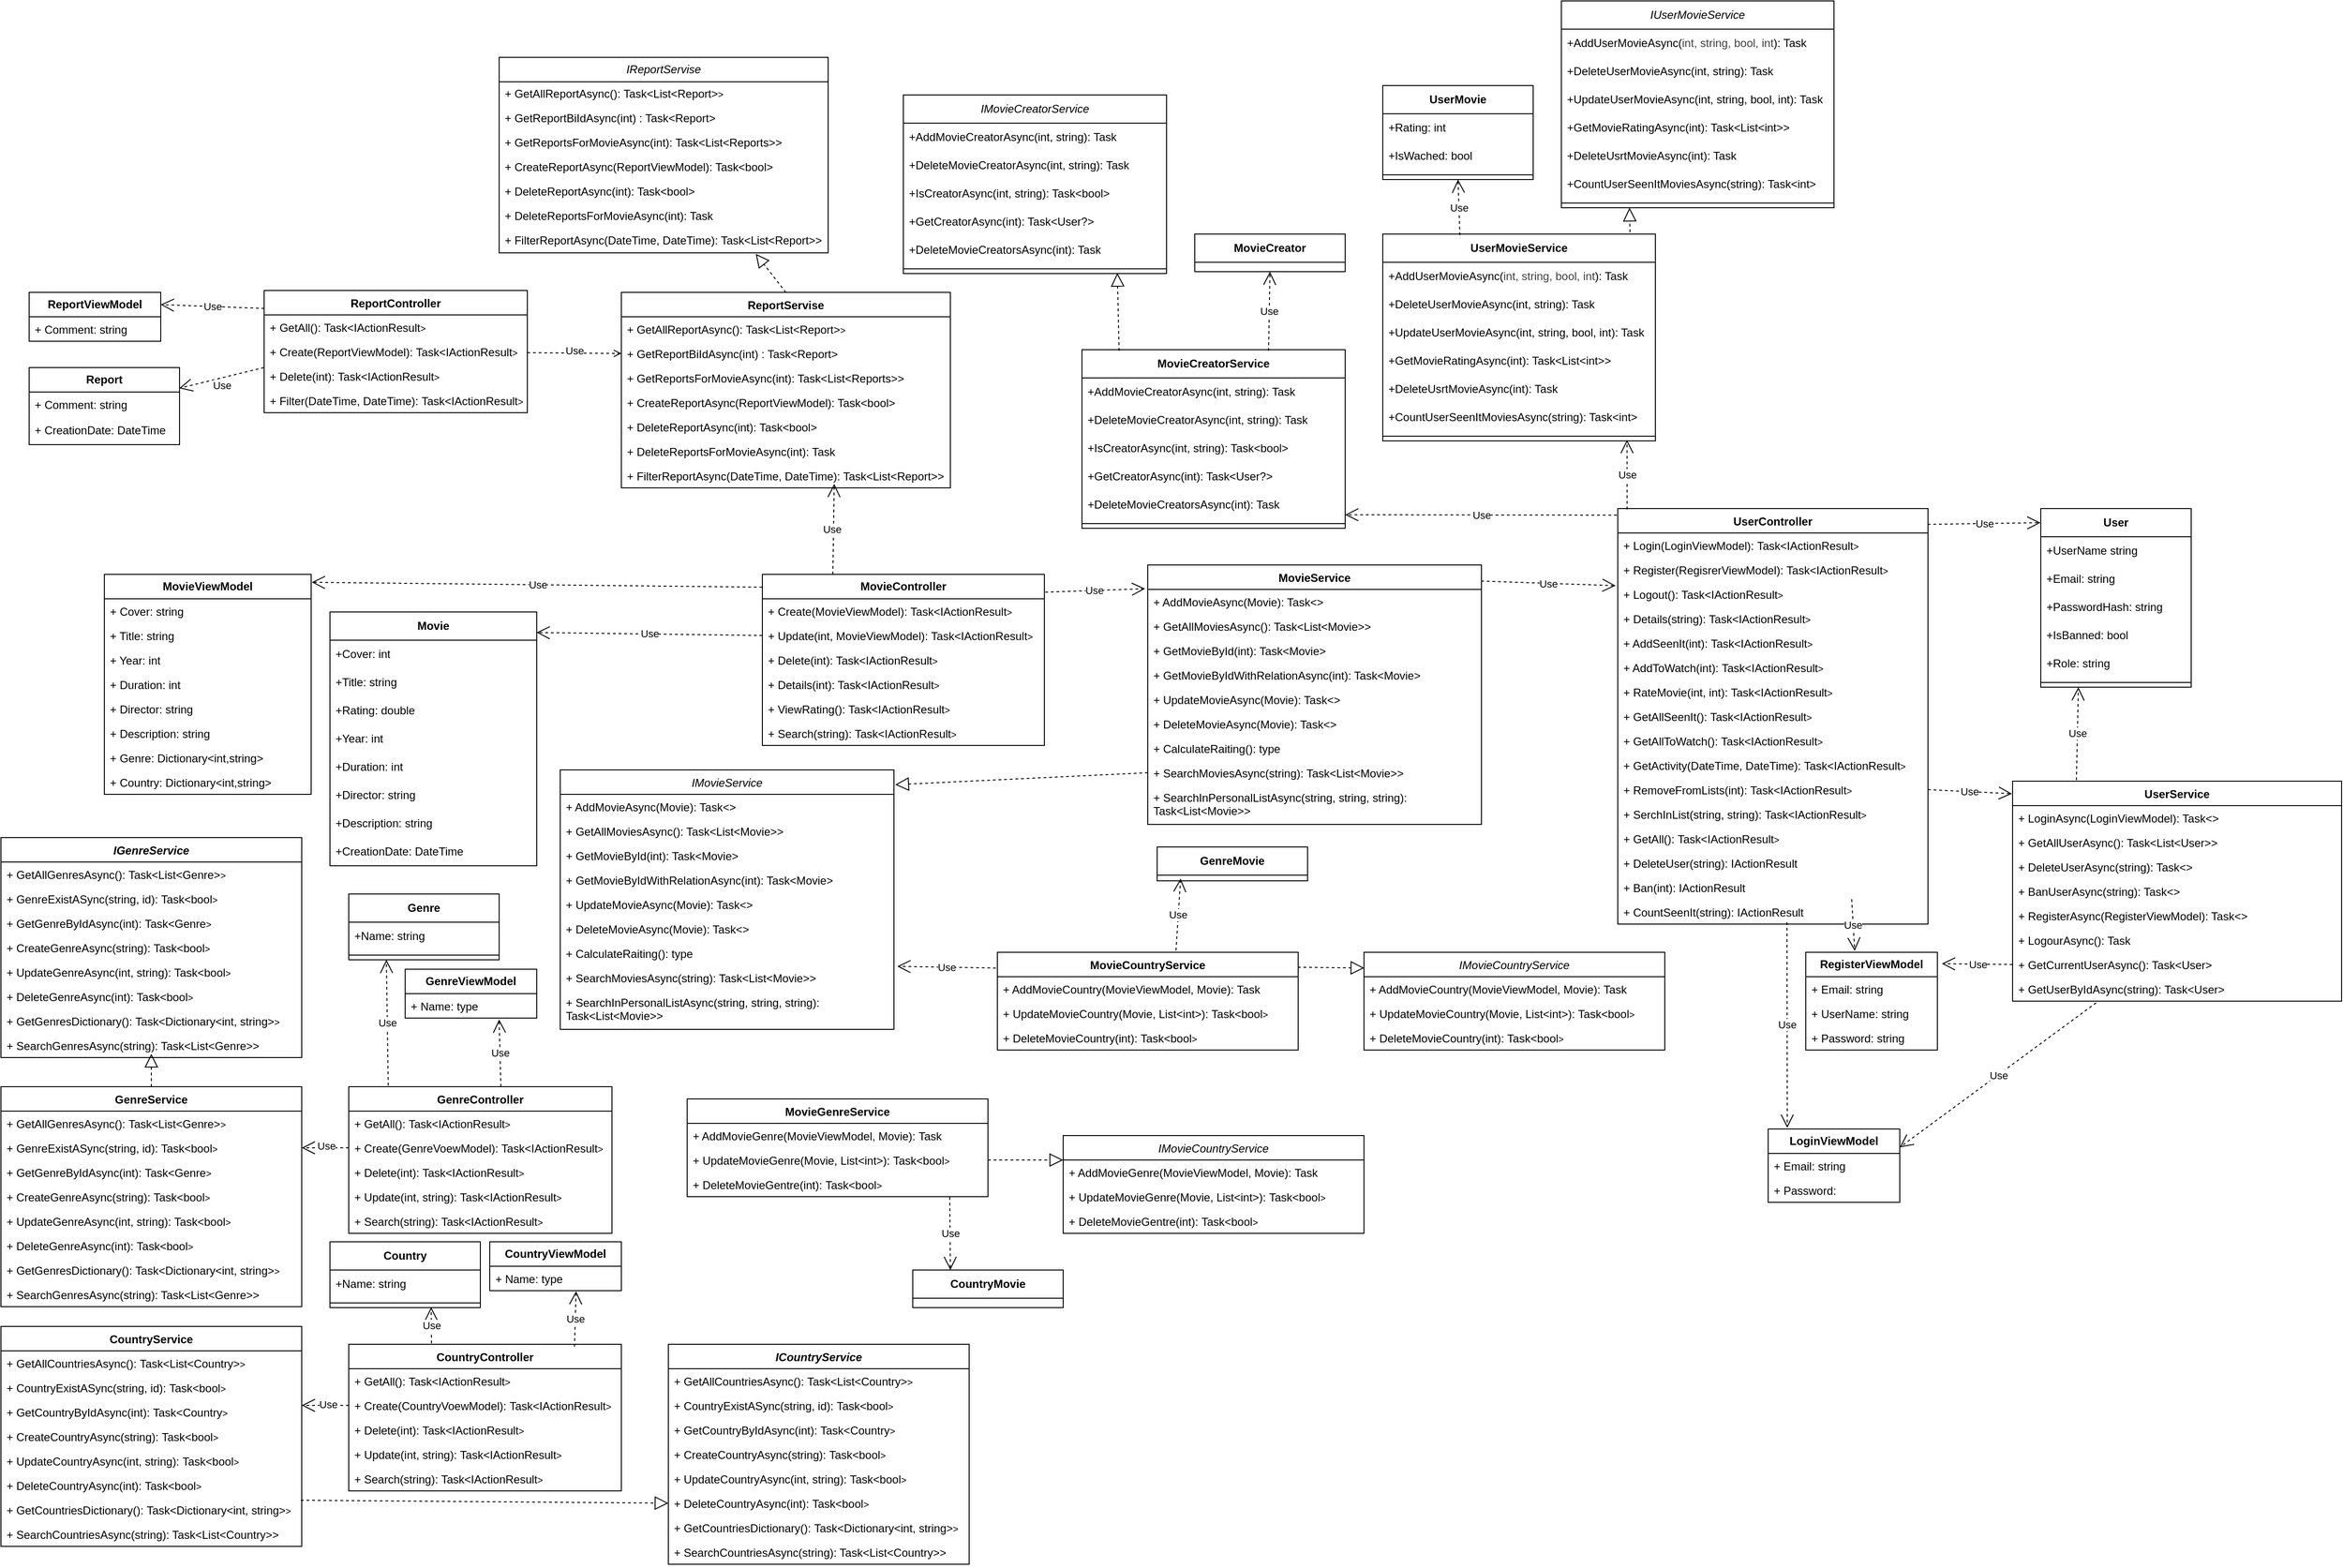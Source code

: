 <mxfile>
    <diagram id="dqAwI21ptG_BoxTXhNec" name="Page-1">
        <mxGraphModel dx="3065" dy="1953" grid="1" gridSize="10" guides="1" tooltips="1" connect="1" arrows="1" fold="1" page="1" pageScale="1" pageWidth="850" pageHeight="1100" math="0" shadow="0" adaptiveColors="simple">
            <root>
                <mxCell id="0"/>
                <mxCell id="1" parent="0"/>
                <mxCell id="2" value="&lt;b&gt;User&lt;/b&gt;" style="swimlane;fontStyle=0;childLayout=stackLayout;horizontal=1;startSize=30;horizontalStack=0;resizeParent=1;resizeParentMax=0;resizeLast=0;collapsible=1;marginBottom=0;whiteSpace=wrap;html=1;" parent="1" vertex="1">
                    <mxGeometry x="200" y="-110" width="160" height="190" as="geometry"/>
                </mxCell>
                <mxCell id="4" value="+UserName string" style="text;strokeColor=none;fillColor=none;align=left;verticalAlign=middle;spacingLeft=4;spacingRight=4;overflow=hidden;points=[[0,0.5],[1,0.5]];portConstraint=eastwest;rotatable=0;whiteSpace=wrap;html=1;" parent="2" vertex="1">
                    <mxGeometry y="30" width="160" height="30" as="geometry"/>
                </mxCell>
                <mxCell id="6" value="+Email: string" style="text;strokeColor=none;fillColor=none;align=left;verticalAlign=middle;spacingLeft=4;spacingRight=4;overflow=hidden;points=[[0,0.5],[1,0.5]];portConstraint=eastwest;rotatable=0;whiteSpace=wrap;html=1;" parent="2" vertex="1">
                    <mxGeometry y="60" width="160" height="30" as="geometry"/>
                </mxCell>
                <mxCell id="5" value="+PasswordHash: string" style="text;strokeColor=none;fillColor=none;align=left;verticalAlign=middle;spacingLeft=4;spacingRight=4;overflow=hidden;points=[[0,0.5],[1,0.5]];portConstraint=eastwest;rotatable=0;whiteSpace=wrap;html=1;" parent="2" vertex="1">
                    <mxGeometry y="90" width="160" height="30" as="geometry"/>
                </mxCell>
                <mxCell id="7" value="+IsBanned: bool" style="text;strokeColor=none;fillColor=none;align=left;verticalAlign=middle;spacingLeft=4;spacingRight=4;overflow=hidden;points=[[0,0.5],[1,0.5]];portConstraint=eastwest;rotatable=0;whiteSpace=wrap;html=1;" parent="2" vertex="1">
                    <mxGeometry y="120" width="160" height="30" as="geometry"/>
                </mxCell>
                <mxCell id="28" value="+Role: string" style="text;strokeColor=none;fillColor=none;align=left;verticalAlign=middle;spacingLeft=4;spacingRight=4;overflow=hidden;points=[[0,0.5],[1,0.5]];portConstraint=eastwest;rotatable=0;whiteSpace=wrap;html=1;" parent="2" vertex="1">
                    <mxGeometry y="150" width="160" height="30" as="geometry"/>
                </mxCell>
                <mxCell id="66" value="" style="line;strokeWidth=1;rotatable=0;dashed=0;labelPosition=right;align=left;verticalAlign=middle;spacingTop=0;spacingLeft=6;points=[];portConstraint=eastwest;" parent="2" vertex="1">
                    <mxGeometry y="180" width="160" height="10" as="geometry"/>
                </mxCell>
                <mxCell id="20" value="&lt;b&gt;UserMovie&lt;/b&gt;" style="swimlane;fontStyle=0;childLayout=stackLayout;horizontal=1;startSize=30;horizontalStack=0;resizeParent=1;resizeParentMax=0;resizeLast=0;collapsible=1;marginBottom=0;whiteSpace=wrap;html=1;" parent="1" vertex="1">
                    <mxGeometry x="-500" y="-560" width="160" height="100" as="geometry"/>
                </mxCell>
                <mxCell id="61" value="+Ra&lt;span style=&quot;background-color: transparent;&quot;&gt;ting: int&lt;/span&gt;" style="text;strokeColor=none;fillColor=none;align=left;verticalAlign=middle;spacingLeft=4;spacingRight=4;overflow=hidden;points=[[0,0.5],[1,0.5]];portConstraint=eastwest;rotatable=0;whiteSpace=wrap;html=1;" parent="20" vertex="1">
                    <mxGeometry y="30" width="160" height="30" as="geometry"/>
                </mxCell>
                <mxCell id="59" value="+IsWached: bool" style="text;strokeColor=none;fillColor=none;align=left;verticalAlign=middle;spacingLeft=4;spacingRight=4;overflow=hidden;points=[[0,0.5],[1,0.5]];portConstraint=eastwest;rotatable=0;whiteSpace=wrap;html=1;" parent="20" vertex="1">
                    <mxGeometry y="60" width="160" height="30" as="geometry"/>
                </mxCell>
                <mxCell id="84" value="" style="line;strokeWidth=1;rotatable=0;dashed=0;labelPosition=right;align=left;verticalAlign=middle;spacingTop=0;spacingLeft=6;points=[];portConstraint=eastwest;" parent="20" vertex="1">
                    <mxGeometry y="90" width="160" height="10" as="geometry"/>
                </mxCell>
                <mxCell id="33" value="&lt;b&gt;Genre&lt;/b&gt;" style="swimlane;fontStyle=0;childLayout=stackLayout;horizontal=1;startSize=30;horizontalStack=0;resizeParent=1;resizeParentMax=0;resizeLast=0;collapsible=1;marginBottom=0;whiteSpace=wrap;html=1;" parent="1" vertex="1">
                    <mxGeometry x="-1600" y="300" width="160" height="70" as="geometry"/>
                </mxCell>
                <mxCell id="35" value="+Name: string" style="text;strokeColor=none;fillColor=none;align=left;verticalAlign=middle;spacingLeft=4;spacingRight=4;overflow=hidden;points=[[0,0.5],[1,0.5]];portConstraint=eastwest;rotatable=0;whiteSpace=wrap;html=1;" parent="33" vertex="1">
                    <mxGeometry y="30" width="160" height="30" as="geometry"/>
                </mxCell>
                <mxCell id="91" value="" style="line;strokeWidth=1;rotatable=0;dashed=0;labelPosition=right;align=left;verticalAlign=middle;spacingTop=0;spacingLeft=6;points=[];portConstraint=eastwest;" parent="33" vertex="1">
                    <mxGeometry y="60" width="160" height="10" as="geometry"/>
                </mxCell>
                <mxCell id="98" value="&lt;b&gt;MovieController&lt;/b&gt;" style="swimlane;fontStyle=0;childLayout=stackLayout;horizontal=1;startSize=26;fillColor=none;horizontalStack=0;resizeParent=1;resizeParentMax=0;resizeLast=0;collapsible=1;marginBottom=0;whiteSpace=wrap;html=1;" parent="1" vertex="1">
                    <mxGeometry x="-1160" y="-40" width="300" height="182" as="geometry"/>
                </mxCell>
                <mxCell id="99" value="+ Create(MovieViewModel):&amp;nbsp;&lt;span style=&quot;color: rgb(0, 0, 0);&quot;&gt;Task&amp;lt;IActionResult&lt;/span&gt;&lt;span style=&quot;font-size: 10px;&quot;&gt;&amp;gt;&lt;/span&gt;" style="text;strokeColor=none;fillColor=none;align=left;verticalAlign=top;spacingLeft=4;spacingRight=4;overflow=hidden;rotatable=0;points=[[0,0.5],[1,0.5]];portConstraint=eastwest;whiteSpace=wrap;html=1;" parent="98" vertex="1">
                    <mxGeometry y="26" width="300" height="26" as="geometry"/>
                </mxCell>
                <mxCell id="101" value="+ Update(int,&amp;nbsp;&lt;span style=&quot;color: rgb(0, 0, 0);&quot;&gt;MovieViewModel&lt;/span&gt;):&amp;nbsp;&lt;span style=&quot;color: rgb(0, 0, 0);&quot;&gt;Task&amp;lt;IActionResult&lt;/span&gt;&lt;span style=&quot;font-size: 10px;&quot;&gt;&amp;gt;&lt;/span&gt;" style="text;strokeColor=none;fillColor=none;align=left;verticalAlign=top;spacingLeft=4;spacingRight=4;overflow=hidden;rotatable=0;points=[[0,0.5],[1,0.5]];portConstraint=eastwest;whiteSpace=wrap;html=1;" parent="98" vertex="1">
                    <mxGeometry y="52" width="300" height="26" as="geometry"/>
                </mxCell>
                <mxCell id="102" value="+ Delete&lt;span style=&quot;font-family: monospace; font-size: 0px; text-wrap-mode: nowrap;&quot;&gt;%3CmxGraphModel%3E%3Croot%3E%3CmxCell%20id%3D%220%22%2F%3E%3CmxCell%20id%3D%221%22%20parent%3D%220%22%2F%3E%3CmxCell%20id%3D%222%22%20value%3D%22%2B%20Update()%3A%20IActionResult%22%20style%3D%22text%3BstrokeColor%3Dnone%3BfillColor%3Dnone%3Balign%3Dleft%3BverticalAlign%3Dtop%3BspacingLeft%3D4%3BspacingRight%3D4%3Boverflow%3Dhidden%3Brotatable%3D0%3Bpoints%3D%5B%5B0%2C0.5%5D%2C%5B1%2C0.5%5D%5D%3BportConstraint%3Deastwest%3BwhiteSpace%3Dwrap%3Bhtml%3D1%3B%22%20vertex%3D%221%22%20parent%3D%221%22%3E%3CmxGeometry%20x%3D%22-800%22%20y%3D%22518%22%20width%3D%22160%22%20height%3D%2226%22%20as%3D%22geometry%22%2F%3E%3C%2FmxCell%3E%3C%2Froot%3E%3C%2FmxGraphModel%3E&lt;/span&gt;(int):&amp;nbsp;&lt;span style=&quot;color: rgb(0, 0, 0);&quot;&gt;Task&amp;lt;IActionResult&lt;/span&gt;&lt;span style=&quot;font-size: 10px;&quot;&gt;&amp;gt;&lt;/span&gt;" style="text;strokeColor=none;fillColor=none;align=left;verticalAlign=top;spacingLeft=4;spacingRight=4;overflow=hidden;rotatable=0;points=[[0,0.5],[1,0.5]];portConstraint=eastwest;whiteSpace=wrap;html=1;" parent="98" vertex="1">
                    <mxGeometry y="78" width="300" height="26" as="geometry"/>
                </mxCell>
                <mxCell id="237" value="+ Details&lt;span style=&quot;font-family: monospace; font-size: 0px; text-wrap-mode: nowrap;&quot;&gt;%3CmxGraphModel%3E%3Croot%3E%3CmxCell%20id%3D%220%22%2F%3E%3CmxCell%20id%3D%221%22%20parent%3D%220%22%2F%3E%3CmxCell%20id%3D%222%22%20value%3D%22%2B%20Update()%3A%20IActionResult%22%20style%3D%22text%3BstrokeColor%3Dnone%3BfillColor%3Dnone%3Balign%3Dleft%3BverticalAlign%3Dtop%3BspacingLeft%3D4%3BspacingRight%3D4%3Boverflow%3Dhidden%3Brotatable%3D0%3Bpoints%3D%5B%5B0%2C0.5%5D%2C%5B1%2C0.5%5D%5D%3BportConstraint%3Deastwest%3BwhiteSpace%3Dwrap%3Bhtml%3D1%3B%22%20vertex%3D%221%22%20parent%3D%221%22%3E%3CmxGeometry%20x%3D%22-800%22%20y%3D%22518%22%20width%3D%22160%22%20height%3D%2226%22%20as%3D%22geometry%22%2F%3E%3C%2FmxCell%3E%3C%2Froot%3E%3C%2FmxGraphModel%3E&lt;/span&gt;(int): Task&amp;lt;IActionResult&lt;span style=&quot;font-size: 10px;&quot;&gt;&amp;gt;&lt;/span&gt;" style="text;strokeColor=none;fillColor=none;align=left;verticalAlign=top;spacingLeft=4;spacingRight=4;overflow=hidden;rotatable=0;points=[[0,0.5],[1,0.5]];portConstraint=eastwest;whiteSpace=wrap;html=1;" vertex="1" parent="98">
                    <mxGeometry y="104" width="300" height="26" as="geometry"/>
                </mxCell>
                <mxCell id="103" value="+ ViewRating():&amp;nbsp;&lt;span style=&quot;color: rgb(0, 0, 0);&quot;&gt;Task&amp;lt;IActionResult&lt;/span&gt;&lt;span style=&quot;font-size: 10px;&quot;&gt;&amp;gt;&lt;/span&gt;" style="text;strokeColor=none;fillColor=none;align=left;verticalAlign=top;spacingLeft=4;spacingRight=4;overflow=hidden;rotatable=0;points=[[0,0.5],[1,0.5]];portConstraint=eastwest;whiteSpace=wrap;html=1;" parent="98" vertex="1">
                    <mxGeometry y="130" width="300" height="26" as="geometry"/>
                </mxCell>
                <mxCell id="104" value="+ Search(string):&amp;nbsp;&lt;span style=&quot;color: rgb(0, 0, 0);&quot;&gt;Task&amp;lt;IActionResult&lt;/span&gt;&lt;span style=&quot;font-size: 10px;&quot;&gt;&amp;gt;&lt;/span&gt;" style="text;strokeColor=none;fillColor=none;align=left;verticalAlign=top;spacingLeft=4;spacingRight=4;overflow=hidden;rotatable=0;points=[[0,0.5],[1,0.5]];portConstraint=eastwest;whiteSpace=wrap;html=1;" parent="98" vertex="1">
                    <mxGeometry y="156" width="300" height="26" as="geometry"/>
                </mxCell>
                <mxCell id="105" value="&lt;b&gt;MovieViewModel&lt;/b&gt;" style="swimlane;fontStyle=0;childLayout=stackLayout;horizontal=1;startSize=26;fillColor=none;horizontalStack=0;resizeParent=1;resizeParentMax=0;resizeLast=0;collapsible=1;marginBottom=0;whiteSpace=wrap;html=1;" parent="1" vertex="1">
                    <mxGeometry x="-1860" y="-40" width="220" height="234" as="geometry"/>
                </mxCell>
                <mxCell id="106" value="+ Cover: string" style="text;strokeColor=none;fillColor=none;align=left;verticalAlign=top;spacingLeft=4;spacingRight=4;overflow=hidden;rotatable=0;points=[[0,0.5],[1,0.5]];portConstraint=eastwest;whiteSpace=wrap;html=1;" parent="105" vertex="1">
                    <mxGeometry y="26" width="220" height="26" as="geometry"/>
                </mxCell>
                <mxCell id="107" value="+ Title: string" style="text;strokeColor=none;fillColor=none;align=left;verticalAlign=top;spacingLeft=4;spacingRight=4;overflow=hidden;rotatable=0;points=[[0,0.5],[1,0.5]];portConstraint=eastwest;whiteSpace=wrap;html=1;" parent="105" vertex="1">
                    <mxGeometry y="52" width="220" height="26" as="geometry"/>
                </mxCell>
                <mxCell id="108" value="+ Year: int" style="text;strokeColor=none;fillColor=none;align=left;verticalAlign=top;spacingLeft=4;spacingRight=4;overflow=hidden;rotatable=0;points=[[0,0.5],[1,0.5]];portConstraint=eastwest;whiteSpace=wrap;html=1;" parent="105" vertex="1">
                    <mxGeometry y="78" width="220" height="26" as="geometry"/>
                </mxCell>
                <mxCell id="112" value="+ Duration: int" style="text;strokeColor=none;fillColor=none;align=left;verticalAlign=top;spacingLeft=4;spacingRight=4;overflow=hidden;rotatable=0;points=[[0,0.5],[1,0.5]];portConstraint=eastwest;whiteSpace=wrap;html=1;" parent="105" vertex="1">
                    <mxGeometry y="104" width="220" height="26" as="geometry"/>
                </mxCell>
                <mxCell id="113" value="+ Director: string" style="text;strokeColor=none;fillColor=none;align=left;verticalAlign=top;spacingLeft=4;spacingRight=4;overflow=hidden;rotatable=0;points=[[0,0.5],[1,0.5]];portConstraint=eastwest;whiteSpace=wrap;html=1;" parent="105" vertex="1">
                    <mxGeometry y="130" width="220" height="26" as="geometry"/>
                </mxCell>
                <mxCell id="114" value="+ Description: string" style="text;strokeColor=none;fillColor=none;align=left;verticalAlign=top;spacingLeft=4;spacingRight=4;overflow=hidden;rotatable=0;points=[[0,0.5],[1,0.5]];portConstraint=eastwest;whiteSpace=wrap;html=1;" parent="105" vertex="1">
                    <mxGeometry y="156" width="220" height="26" as="geometry"/>
                </mxCell>
                <mxCell id="116" value="+ Genre: Dictionary&amp;lt;int,string&amp;gt;" style="text;strokeColor=none;fillColor=none;align=left;verticalAlign=top;spacingLeft=4;spacingRight=4;overflow=hidden;rotatable=0;points=[[0,0.5],[1,0.5]];portConstraint=eastwest;whiteSpace=wrap;html=1;" parent="105" vertex="1">
                    <mxGeometry y="182" width="220" height="26" as="geometry"/>
                </mxCell>
                <mxCell id="117" value="+ Country: Dictionary&amp;lt;int,string&amp;gt;" style="text;strokeColor=none;fillColor=none;align=left;verticalAlign=top;spacingLeft=4;spacingRight=4;overflow=hidden;rotatable=0;points=[[0,0.5],[1,0.5]];portConstraint=eastwest;whiteSpace=wrap;html=1;" parent="105" vertex="1">
                    <mxGeometry y="208" width="220" height="26" as="geometry"/>
                </mxCell>
                <mxCell id="115" value="Use" style="endArrow=open;endSize=12;dashed=1;html=1;exitX=0;exitY=0.075;exitDx=0;exitDy=0;exitPerimeter=0;entryX=1.003;entryY=0.036;entryDx=0;entryDy=0;entryPerimeter=0;" parent="1" source="98" target="105" edge="1">
                    <mxGeometry width="160" relative="1" as="geometry">
                        <mxPoint x="-880" y="370" as="sourcePoint"/>
                        <mxPoint x="-720" y="370" as="targetPoint"/>
                    </mxGeometry>
                </mxCell>
                <mxCell id="120" value="&lt;b&gt;GenreViewModel&lt;/b&gt;" style="swimlane;fontStyle=0;childLayout=stackLayout;horizontal=1;startSize=26;fillColor=none;horizontalStack=0;resizeParent=1;resizeParentMax=0;resizeLast=0;collapsible=1;marginBottom=0;whiteSpace=wrap;html=1;" parent="1" vertex="1">
                    <mxGeometry x="-1540" y="380" width="140" height="52" as="geometry"/>
                </mxCell>
                <mxCell id="121" value="+ Name: type" style="text;strokeColor=none;fillColor=none;align=left;verticalAlign=top;spacingLeft=4;spacingRight=4;overflow=hidden;rotatable=0;points=[[0,0.5],[1,0.5]];portConstraint=eastwest;whiteSpace=wrap;html=1;" parent="120" vertex="1">
                    <mxGeometry y="26" width="140" height="26" as="geometry"/>
                </mxCell>
                <mxCell id="124" value="GenreController" style="swimlane;fontStyle=1;align=center;verticalAlign=top;childLayout=stackLayout;horizontal=1;startSize=26;horizontalStack=0;resizeParent=1;resizeParentMax=0;resizeLast=0;collapsible=1;marginBottom=0;whiteSpace=wrap;html=1;" parent="1" vertex="1">
                    <mxGeometry x="-1600" y="505" width="280" height="156" as="geometry"/>
                </mxCell>
                <mxCell id="129" value="+ GetAll():&amp;nbsp;&lt;span style=&quot;color: rgb(0, 0, 0);&quot;&gt;Task&amp;lt;IActionResult&lt;/span&gt;&lt;span style=&quot;font-size: 10px;&quot;&gt;&amp;gt;&lt;/span&gt;" style="text;strokeColor=none;fillColor=none;align=left;verticalAlign=top;spacingLeft=4;spacingRight=4;overflow=hidden;rotatable=0;points=[[0,0.5],[1,0.5]];portConstraint=eastwest;whiteSpace=wrap;html=1;" parent="124" vertex="1">
                    <mxGeometry y="26" width="280" height="26" as="geometry"/>
                </mxCell>
                <mxCell id="127" value="+ Create(GenreVoewModel):&amp;nbsp;&lt;span style=&quot;color: rgb(0, 0, 0);&quot;&gt;Task&amp;lt;IActionResult&lt;/span&gt;&lt;span style=&quot;font-size: 10px;&quot;&gt;&amp;gt;&lt;/span&gt;" style="text;strokeColor=none;fillColor=none;align=left;verticalAlign=top;spacingLeft=4;spacingRight=4;overflow=hidden;rotatable=0;points=[[0,0.5],[1,0.5]];portConstraint=eastwest;whiteSpace=wrap;html=1;" parent="124" vertex="1">
                    <mxGeometry y="52" width="280" height="26" as="geometry"/>
                </mxCell>
                <mxCell id="130" value="+ Delete(int):&amp;nbsp;&lt;span style=&quot;color: rgb(0, 0, 0);&quot;&gt;Task&amp;lt;IActionResult&lt;/span&gt;&lt;span style=&quot;font-size: 10px;&quot;&gt;&amp;gt;&lt;/span&gt;" style="text;strokeColor=none;fillColor=none;align=left;verticalAlign=top;spacingLeft=4;spacingRight=4;overflow=hidden;rotatable=0;points=[[0,0.5],[1,0.5]];portConstraint=eastwest;whiteSpace=wrap;html=1;" parent="124" vertex="1">
                    <mxGeometry y="78" width="280" height="26" as="geometry"/>
                </mxCell>
                <mxCell id="131" value="+ Update(int, string):&amp;nbsp;&lt;span style=&quot;color: rgb(0, 0, 0);&quot;&gt;Task&amp;lt;IActionResult&lt;/span&gt;&lt;span style=&quot;font-size: 10px;&quot;&gt;&amp;gt;&lt;/span&gt;" style="text;strokeColor=none;fillColor=none;align=left;verticalAlign=top;spacingLeft=4;spacingRight=4;overflow=hidden;rotatable=0;points=[[0,0.5],[1,0.5]];portConstraint=eastwest;whiteSpace=wrap;html=1;" parent="124" vertex="1">
                    <mxGeometry y="104" width="280" height="26" as="geometry"/>
                </mxCell>
                <mxCell id="443" value="+ Search(string):&amp;nbsp;&lt;span style=&quot;color: rgb(0, 0, 0);&quot;&gt;Task&amp;lt;IActionResult&lt;/span&gt;&lt;span style=&quot;font-size: 10px;&quot;&gt;&amp;gt;&lt;/span&gt;" style="text;strokeColor=none;fillColor=none;align=left;verticalAlign=top;spacingLeft=4;spacingRight=4;overflow=hidden;rotatable=0;points=[[0,0.5],[1,0.5]];portConstraint=eastwest;whiteSpace=wrap;html=1;" vertex="1" parent="124">
                    <mxGeometry y="130" width="280" height="26" as="geometry"/>
                </mxCell>
                <mxCell id="134" value="Use" style="endArrow=open;endSize=12;dashed=1;html=1;exitX=0.578;exitY=-0.001;exitDx=0;exitDy=0;exitPerimeter=0;entryX=0.714;entryY=1.057;entryDx=0;entryDy=0;entryPerimeter=0;" parent="1" source="124" target="121" edge="1">
                    <mxGeometry width="160" relative="1" as="geometry">
                        <mxPoint x="-979" y="781" as="sourcePoint"/>
                        <mxPoint x="-1460" y="440" as="targetPoint"/>
                    </mxGeometry>
                </mxCell>
                <mxCell id="136" value="&lt;b&gt;Country&lt;/b&gt;" style="swimlane;fontStyle=0;childLayout=stackLayout;horizontal=1;startSize=30;horizontalStack=0;resizeParent=1;resizeParentMax=0;resizeLast=0;collapsible=1;marginBottom=0;whiteSpace=wrap;html=1;" parent="1" vertex="1">
                    <mxGeometry x="-1620" y="670" width="160" height="70" as="geometry"/>
                </mxCell>
                <mxCell id="137" value="+Name: string" style="text;strokeColor=none;fillColor=none;align=left;verticalAlign=middle;spacingLeft=4;spacingRight=4;overflow=hidden;points=[[0,0.5],[1,0.5]];portConstraint=eastwest;rotatable=0;whiteSpace=wrap;html=1;" parent="136" vertex="1">
                    <mxGeometry y="30" width="160" height="30" as="geometry"/>
                </mxCell>
                <mxCell id="138" value="" style="line;strokeWidth=1;rotatable=0;dashed=0;labelPosition=right;align=left;verticalAlign=middle;spacingTop=0;spacingLeft=6;points=[];portConstraint=eastwest;" parent="136" vertex="1">
                    <mxGeometry y="60" width="160" height="10" as="geometry"/>
                </mxCell>
                <mxCell id="139" value="&lt;b&gt;CountryViewModel&lt;/b&gt;" style="swimlane;fontStyle=0;childLayout=stackLayout;horizontal=1;startSize=26;fillColor=none;horizontalStack=0;resizeParent=1;resizeParentMax=0;resizeLast=0;collapsible=1;marginBottom=0;whiteSpace=wrap;html=1;" parent="1" vertex="1">
                    <mxGeometry x="-1450" y="670" width="140" height="52" as="geometry"/>
                </mxCell>
                <mxCell id="140" value="+ Name: type" style="text;strokeColor=none;fillColor=none;align=left;verticalAlign=top;spacingLeft=4;spacingRight=4;overflow=hidden;rotatable=0;points=[[0,0.5],[1,0.5]];portConstraint=eastwest;whiteSpace=wrap;html=1;" parent="139" vertex="1">
                    <mxGeometry y="26" width="140" height="26" as="geometry"/>
                </mxCell>
                <mxCell id="141" value="CountryController" style="swimlane;fontStyle=1;align=center;verticalAlign=top;childLayout=stackLayout;horizontal=1;startSize=26;horizontalStack=0;resizeParent=1;resizeParentMax=0;resizeLast=0;collapsible=1;marginBottom=0;whiteSpace=wrap;html=1;" parent="1" vertex="1">
                    <mxGeometry x="-1600" y="779" width="290" height="156" as="geometry"/>
                </mxCell>
                <mxCell id="143" value="+ GetAll():&amp;nbsp;&lt;span style=&quot;color: rgb(0, 0, 0);&quot;&gt;Task&amp;lt;IActionResult&lt;/span&gt;&lt;span style=&quot;font-size: 10px;&quot;&gt;&amp;gt;&lt;/span&gt;" style="text;strokeColor=none;fillColor=none;align=left;verticalAlign=top;spacingLeft=4;spacingRight=4;overflow=hidden;rotatable=0;points=[[0,0.5],[1,0.5]];portConstraint=eastwest;whiteSpace=wrap;html=1;" parent="141" vertex="1">
                    <mxGeometry y="26" width="290" height="26" as="geometry"/>
                </mxCell>
                <mxCell id="142" value="+ Create(CountryVoewModel):&amp;nbsp;&lt;span style=&quot;color: rgb(0, 0, 0);&quot;&gt;Task&amp;lt;IActionResult&lt;/span&gt;&lt;span style=&quot;font-size: 10px;&quot;&gt;&amp;gt;&lt;/span&gt;" style="text;strokeColor=none;fillColor=none;align=left;verticalAlign=top;spacingLeft=4;spacingRight=4;overflow=hidden;rotatable=0;points=[[0,0.5],[1,0.5]];portConstraint=eastwest;whiteSpace=wrap;html=1;" parent="141" vertex="1">
                    <mxGeometry y="52" width="290" height="26" as="geometry"/>
                </mxCell>
                <mxCell id="144" value="+ Delete(int):&amp;nbsp;&lt;span style=&quot;color: rgb(0, 0, 0);&quot;&gt;Task&amp;lt;IActionResult&lt;/span&gt;&lt;span style=&quot;font-size: 10px;&quot;&gt;&amp;gt;&lt;/span&gt;" style="text;strokeColor=none;fillColor=none;align=left;verticalAlign=top;spacingLeft=4;spacingRight=4;overflow=hidden;rotatable=0;points=[[0,0.5],[1,0.5]];portConstraint=eastwest;whiteSpace=wrap;html=1;" parent="141" vertex="1">
                    <mxGeometry y="78" width="290" height="26" as="geometry"/>
                </mxCell>
                <mxCell id="145" value="+ Update(int, string):&amp;nbsp;&lt;span style=&quot;color: rgb(0, 0, 0);&quot;&gt;Task&amp;lt;IActionResult&lt;/span&gt;&lt;span style=&quot;font-size: 10px;&quot;&gt;&amp;gt;&lt;/span&gt;" style="text;strokeColor=none;fillColor=none;align=left;verticalAlign=top;spacingLeft=4;spacingRight=4;overflow=hidden;rotatable=0;points=[[0,0.5],[1,0.5]];portConstraint=eastwest;whiteSpace=wrap;html=1;" parent="141" vertex="1">
                    <mxGeometry y="104" width="290" height="26" as="geometry"/>
                </mxCell>
                <mxCell id="444" value="+ Search(string):&amp;nbsp;&lt;span style=&quot;color: rgb(0, 0, 0);&quot;&gt;Task&amp;lt;IActionResult&lt;/span&gt;&lt;span style=&quot;font-size: 10px;&quot;&gt;&amp;gt;&lt;/span&gt;" style="text;strokeColor=none;fillColor=none;align=left;verticalAlign=top;spacingLeft=4;spacingRight=4;overflow=hidden;rotatable=0;points=[[0,0.5],[1,0.5]];portConstraint=eastwest;whiteSpace=wrap;html=1;" vertex="1" parent="141">
                    <mxGeometry y="130" width="290" height="26" as="geometry"/>
                </mxCell>
                <mxCell id="146" value="Use" style="endArrow=open;endSize=12;dashed=1;html=1;entryX=0.673;entryY=0.952;entryDx=0;entryDy=0;entryPerimeter=0;" parent="1" target="138" edge="1">
                    <mxGeometry width="160" relative="1" as="geometry">
                        <mxPoint x="-1512" y="778" as="sourcePoint"/>
                        <mxPoint x="-490" y="829" as="targetPoint"/>
                    </mxGeometry>
                </mxCell>
                <mxCell id="147" value="Use" style="endArrow=open;endSize=12;dashed=1;html=1;exitX=0.828;exitY=0.016;exitDx=0;exitDy=0;entryX=0.656;entryY=1.018;entryDx=0;entryDy=0;exitPerimeter=0;entryPerimeter=0;" parent="1" source="141" target="140" edge="1">
                    <mxGeometry width="160" relative="1" as="geometry">
                        <mxPoint x="-769" y="875" as="sourcePoint"/>
                        <mxPoint x="-200" y="669" as="targetPoint"/>
                    </mxGeometry>
                </mxCell>
                <mxCell id="148" value="&lt;b&gt;LoginViewModel&lt;/b&gt;" style="swimlane;fontStyle=0;childLayout=stackLayout;horizontal=1;startSize=26;fillColor=none;horizontalStack=0;resizeParent=1;resizeParentMax=0;resizeLast=0;collapsible=1;marginBottom=0;whiteSpace=wrap;html=1;" parent="1" vertex="1">
                    <mxGeometry x="-90" y="550" width="140" height="78" as="geometry"/>
                </mxCell>
                <mxCell id="149" value="+ Email: string" style="text;strokeColor=none;fillColor=none;align=left;verticalAlign=top;spacingLeft=4;spacingRight=4;overflow=hidden;rotatable=0;points=[[0,0.5],[1,0.5]];portConstraint=eastwest;whiteSpace=wrap;html=1;" parent="148" vertex="1">
                    <mxGeometry y="26" width="140" height="26" as="geometry"/>
                </mxCell>
                <mxCell id="150" value="+ Password:&amp;nbsp;" style="text;strokeColor=none;fillColor=none;align=left;verticalAlign=top;spacingLeft=4;spacingRight=4;overflow=hidden;rotatable=0;points=[[0,0.5],[1,0.5]];portConstraint=eastwest;whiteSpace=wrap;html=1;" parent="148" vertex="1">
                    <mxGeometry y="52" width="140" height="26" as="geometry"/>
                </mxCell>
                <mxCell id="152" value="&lt;b&gt;RegisterViewModel&lt;/b&gt;" style="swimlane;fontStyle=0;childLayout=stackLayout;horizontal=1;startSize=26;fillColor=none;horizontalStack=0;resizeParent=1;resizeParentMax=0;resizeLast=0;collapsible=1;marginBottom=0;whiteSpace=wrap;html=1;" parent="1" vertex="1">
                    <mxGeometry x="-50" y="362" width="140" height="104" as="geometry"/>
                </mxCell>
                <mxCell id="153" value="+ Email: string&amp;nbsp;" style="text;strokeColor=none;fillColor=none;align=left;verticalAlign=top;spacingLeft=4;spacingRight=4;overflow=hidden;rotatable=0;points=[[0,0.5],[1,0.5]];portConstraint=eastwest;whiteSpace=wrap;html=1;" parent="152" vertex="1">
                    <mxGeometry y="26" width="140" height="26" as="geometry"/>
                </mxCell>
                <mxCell id="154" value="+ UserName: string" style="text;strokeColor=none;fillColor=none;align=left;verticalAlign=top;spacingLeft=4;spacingRight=4;overflow=hidden;rotatable=0;points=[[0,0.5],[1,0.5]];portConstraint=eastwest;whiteSpace=wrap;html=1;" parent="152" vertex="1">
                    <mxGeometry y="52" width="140" height="26" as="geometry"/>
                </mxCell>
                <mxCell id="155" value="+ Password: string" style="text;strokeColor=none;fillColor=none;align=left;verticalAlign=top;spacingLeft=4;spacingRight=4;overflow=hidden;rotatable=0;points=[[0,0.5],[1,0.5]];portConstraint=eastwest;whiteSpace=wrap;html=1;" parent="152" vertex="1">
                    <mxGeometry y="78" width="140" height="26" as="geometry"/>
                </mxCell>
                <mxCell id="156" value="UserController" style="swimlane;fontStyle=1;align=center;verticalAlign=top;childLayout=stackLayout;horizontal=1;startSize=26;horizontalStack=0;resizeParent=1;resizeParentMax=0;resizeLast=0;collapsible=1;marginBottom=0;whiteSpace=wrap;html=1;" parent="1" vertex="1">
                    <mxGeometry x="-250" y="-110" width="330" height="442" as="geometry"/>
                </mxCell>
                <mxCell id="160" value="+ Login(LoginViewModel):&amp;nbsp;&lt;span style=&quot;font-family: monospace; font-size: 0px; text-wrap-mode: nowrap;&quot;&gt;%3CmxGraphModel%3E%3Croot%3E%3CmxCell%20id%3D%220%22%2F%3E%3CmxCell%20id%3D%221%22%20parent%3D%220%22%2F%3E%3CmxCell%20id%3D%222%22%20value%3D%22%2B%20Logout()%3A%20IActionResult%22%20style%3D%22text%3BstrokeColor%3Dnone%3BfillColor%3Dnone%3Balign%3Dleft%3BverticalAlign%3Dtop%3BspacingLeft%3D4%3BspacingRight%3D4%3Boverflow%3Dhidden%3Brotatable%3D0%3Bpoints%3D%5B%5B0%2C0.5%5D%2C%5B1%2C0.5%5D%5D%3BportConstraint%3Deastwest%3BwhiteSpace%3Dwrap%3Bhtml%3D1%3B%22%20vertex%3D%221%22%20parent%3D%221%22%3E%3CmxGeometry%20x%3D%22-240%22%20y%3D%2284%22%20width%3D%22260%22%20height%3D%2226%22%20as%3D%22geometry%22%2F%3E%3C%2FmxCell%3E%3C%2Froot%3E%3C%2FmxGraphModel%3E&lt;/span&gt;&lt;span style=&quot;color: rgb(0, 0, 0);&quot;&gt;Task&amp;lt;IActionResult&lt;/span&gt;&lt;span style=&quot;font-size: 10px;&quot;&gt;&amp;gt;&lt;/span&gt;" style="text;strokeColor=none;fillColor=none;align=left;verticalAlign=top;spacingLeft=4;spacingRight=4;overflow=hidden;rotatable=0;points=[[0,0.5],[1,0.5]];portConstraint=eastwest;whiteSpace=wrap;html=1;" parent="156" vertex="1">
                    <mxGeometry y="26" width="330" height="26" as="geometry"/>
                </mxCell>
                <mxCell id="159" value="+ Register(RegisrerViewModel):&amp;nbsp;&lt;span style=&quot;color: rgb(0, 0, 0);&quot;&gt;Task&amp;lt;IActionResult&lt;/span&gt;&lt;span style=&quot;font-size: 10px;&quot;&gt;&amp;gt;&lt;/span&gt;" style="text;strokeColor=none;fillColor=none;align=left;verticalAlign=top;spacingLeft=4;spacingRight=4;overflow=hidden;rotatable=0;points=[[0,0.5],[1,0.5]];portConstraint=eastwest;whiteSpace=wrap;html=1;" parent="156" vertex="1">
                    <mxGeometry y="52" width="330" height="26" as="geometry"/>
                </mxCell>
                <mxCell id="168" value="+ Logout():&amp;nbsp;&lt;span style=&quot;color: rgb(0, 0, 0);&quot;&gt;Task&amp;lt;IActionResult&lt;/span&gt;&lt;span style=&quot;font-size: 10px;&quot;&gt;&amp;gt;&lt;/span&gt;" style="text;strokeColor=none;fillColor=none;align=left;verticalAlign=top;spacingLeft=4;spacingRight=4;overflow=hidden;rotatable=0;points=[[0,0.5],[1,0.5]];portConstraint=eastwest;whiteSpace=wrap;html=1;" parent="156" vertex="1">
                    <mxGeometry y="78" width="330" height="26" as="geometry"/>
                </mxCell>
                <mxCell id="238" value="+ Details(string):&amp;nbsp;&lt;span style=&quot;color: rgb(0, 0, 0);&quot;&gt;Task&amp;lt;IActionResult&lt;/span&gt;&lt;span style=&quot;font-size: 10px;&quot;&gt;&amp;gt;&lt;/span&gt;" style="text;strokeColor=none;fillColor=none;align=left;verticalAlign=top;spacingLeft=4;spacingRight=4;overflow=hidden;rotatable=0;points=[[0,0.5],[1,0.5]];portConstraint=eastwest;whiteSpace=wrap;html=1;" vertex="1" parent="156">
                    <mxGeometry y="104" width="330" height="26" as="geometry"/>
                </mxCell>
                <mxCell id="167" value="+ AddSeenIt(int):&amp;nbsp;&lt;span style=&quot;color: rgb(0, 0, 0);&quot;&gt;Task&amp;lt;IActionResult&lt;/span&gt;&lt;span style=&quot;font-size: 10px;&quot;&gt;&amp;gt;&lt;/span&gt;" style="text;strokeColor=none;fillColor=none;align=left;verticalAlign=top;spacingLeft=4;spacingRight=4;overflow=hidden;rotatable=0;points=[[0,0.5],[1,0.5]];portConstraint=eastwest;whiteSpace=wrap;html=1;" parent="156" vertex="1">
                    <mxGeometry y="130" width="330" height="26" as="geometry"/>
                </mxCell>
                <mxCell id="166" value="+ AddToWatch(int):&amp;nbsp;&lt;span style=&quot;color: rgb(0, 0, 0);&quot;&gt;Task&amp;lt;IActionResult&lt;/span&gt;&lt;span style=&quot;font-size: 10px;&quot;&gt;&amp;gt;&lt;/span&gt;" style="text;strokeColor=none;fillColor=none;align=left;verticalAlign=top;spacingLeft=4;spacingRight=4;overflow=hidden;rotatable=0;points=[[0,0.5],[1,0.5]];portConstraint=eastwest;whiteSpace=wrap;html=1;" parent="156" vertex="1">
                    <mxGeometry y="156" width="330" height="26" as="geometry"/>
                </mxCell>
                <mxCell id="239" value="+ RateMovie(int, int):&amp;nbsp;&lt;span style=&quot;color: rgb(0, 0, 0);&quot;&gt;Task&amp;lt;IActionResult&lt;/span&gt;&lt;span style=&quot;font-size: 10px;&quot;&gt;&amp;gt;&lt;/span&gt;" style="text;strokeColor=none;fillColor=none;align=left;verticalAlign=top;spacingLeft=4;spacingRight=4;overflow=hidden;rotatable=0;points=[[0,0.5],[1,0.5]];portConstraint=eastwest;whiteSpace=wrap;html=1;" vertex="1" parent="156">
                    <mxGeometry y="182" width="330" height="26" as="geometry"/>
                </mxCell>
                <mxCell id="162" value="+ GetAllSeenIt():&amp;nbsp;&lt;span style=&quot;font-family: monospace; font-size: 0px; text-wrap-mode: nowrap;&quot;&gt;%3CmxGraphModel%3E%3Croot%3E%3CmxCell%20id%3D%220%22%2F%3E%3CmxCell%20id%3D%221%22%20parent%3D%220%22%2F%3E%3CmxCell%20id%3D%222%22%20value%3D%22%2B%20RateMovie(int%2C%20int)%3A%26amp%3Bnbsp%3B%26lt%3Bspan%20style%3D%26quot%3Bcolor%3A%20rgb(0%2C%200%2C%200)%3B%26quot%3B%26gt%3BTask%26amp%3Blt%3BIActionResult%26lt%3B%2Fspan%26gt%3B%26lt%3Bspan%20style%3D%26quot%3Bfont-size%3A%2010px%3B%26quot%3B%26gt%3B%26amp%3Bgt%3B%26lt%3B%2Fspan%26gt%3B%22%20style%3D%22text%3BstrokeColor%3Dnone%3BfillColor%3Dnone%3Balign%3Dleft%3BverticalAlign%3Dtop%3BspacingLeft%3D4%3BspacingRight%3D4%3Boverflow%3Dhidden%3Brotatable%3D0%3Bpoints%3D%5B%5B0%2C0.5%5D%2C%5B1%2C0.5%5D%5D%3BportConstraint%3Deastwest%3BwhiteSpace%3Dwrap%3Bhtml%3D1%3B%22%20vertex%3D%221%22%20parent%3D%221%22%3E%3CmxGeometry%20x%3D%22-240%22%20y%3D%22188%22%20width%3D%22300%22%20height%3D%2226%22%20as%3D%22geometry%22%2F%3E%3C%2FmxCell%3E%3C%2Froot%3E%3C%2FmxGraphModel%3E&lt;/span&gt;&lt;span style=&quot;color: rgb(0, 0, 0);&quot;&gt;Task&amp;lt;IActionResult&lt;/span&gt;&lt;span style=&quot;font-size: 10px;&quot;&gt;&amp;gt;&lt;/span&gt;" style="text;strokeColor=none;fillColor=none;align=left;verticalAlign=top;spacingLeft=4;spacingRight=4;overflow=hidden;rotatable=0;points=[[0,0.5],[1,0.5]];portConstraint=eastwest;whiteSpace=wrap;html=1;" parent="156" vertex="1">
                    <mxGeometry y="208" width="330" height="26" as="geometry"/>
                </mxCell>
                <mxCell id="243" value="+ GetAllToWatch():&amp;nbsp;&lt;span style=&quot;font-family: monospace; font-size: 0px; text-wrap-mode: nowrap;&quot;&gt;%3CmxGraphModel%3E%3Croot%3E%3CmxCell%20id%3D%220%22%2F%3E%3CmxCell%20id%3D%221%22%20parent%3D%220%22%2F%3E%3CmxCell%20id%3D%222%22%20value%3D%22%2B%20RateMovie(int%2C%20int)%3A%26amp%3Bnbsp%3B%26lt%3Bspan%20style%3D%26quot%3Bcolor%3A%20rgb(0%2C%200%2C%200)%3B%26quot%3B%26gt%3BTask%26amp%3Blt%3BIActionResult%26lt%3B%2Fspan%26gt%3B%26lt%3Bspan%20style%3D%26quot%3Bfont-size%3A%2010px%3B%26quot%3B%26gt%3B%26amp%3Bgt%3B%26lt%3B%2Fspan%26gt%3B%22%20style%3D%22text%3BstrokeColor%3Dnone%3BfillColor%3Dnone%3Balign%3Dleft%3BverticalAlign%3Dtop%3BspacingLeft%3D4%3BspacingRight%3D4%3Boverflow%3Dhidden%3Brotatable%3D0%3Bpoints%3D%5B%5B0%2C0.5%5D%2C%5B1%2C0.5%5D%5D%3BportConstraint%3Deastwest%3BwhiteSpace%3Dwrap%3Bhtml%3D1%3B%22%20vertex%3D%221%22%20parent%3D%221%22%3E%3CmxGeometry%20x%3D%22-240%22%20y%3D%22188%22%20width%3D%22300%22%20height%3D%2226%22%20as%3D%22geometry%22%2F%3E%3C%2FmxCell%3E%3C%2Froot%3E%3C%2FmxGraphModel%3E&lt;/span&gt;&lt;span style=&quot;color: rgb(0, 0, 0);&quot;&gt;Task&amp;lt;IActionResult&lt;/span&gt;&lt;span style=&quot;font-size: 10px;&quot;&gt;&amp;gt;&lt;/span&gt;" style="text;strokeColor=none;fillColor=none;align=left;verticalAlign=top;spacingLeft=4;spacingRight=4;overflow=hidden;rotatable=0;points=[[0,0.5],[1,0.5]];portConstraint=eastwest;whiteSpace=wrap;html=1;" vertex="1" parent="156">
                    <mxGeometry y="234" width="330" height="26" as="geometry"/>
                </mxCell>
                <mxCell id="242" value="+ GetActivity(DateTime, DateTime):&amp;nbsp;&lt;span style=&quot;font-family: monospace; font-size: 0px; text-wrap-mode: nowrap;&quot;&gt;%3CmxGraphModel%3E%3Croot%3E%3CmxCell%20id%3D%220%22%2F%3E%3CmxCell%20id%3D%221%22%20parent%3D%220%22%2F%3E%3CmxCell%20id%3D%222%22%20value%3D%22%2B%20RateMovie(int%2C%20int)%3A%26amp%3Bnbsp%3B%26lt%3Bspan%20style%3D%26quot%3Bcolor%3A%20rgb(0%2C%200%2C%200)%3B%26quot%3B%26gt%3BTask%26amp%3Blt%3BIActionResult%26lt%3B%2Fspan%26gt%3B%26lt%3Bspan%20style%3D%26quot%3Bfont-size%3A%2010px%3B%26quot%3B%26gt%3B%26amp%3Bgt%3B%26lt%3B%2Fspan%26gt%3B%22%20style%3D%22text%3BstrokeColor%3Dnone%3BfillColor%3Dnone%3Balign%3Dleft%3BverticalAlign%3Dtop%3BspacingLeft%3D4%3BspacingRight%3D4%3Boverflow%3Dhidden%3Brotatable%3D0%3Bpoints%3D%5B%5B0%2C0.5%5D%2C%5B1%2C0.5%5D%5D%3BportConstraint%3Deastwest%3BwhiteSpace%3Dwrap%3Bhtml%3D1%3B%22%20vertex%3D%221%22%20parent%3D%221%22%3E%3CmxGeometry%20x%3D%22-240%22%20y%3D%22188%22%20width%3D%22300%22%20height%3D%2226%22%20as%3D%22geometry%22%2F%3E%3C%2FmxCell%3E%3C%2Froot%3E%3C%2FmxGraphModel%3E&lt;/span&gt;&lt;span style=&quot;color: rgb(0, 0, 0);&quot;&gt;Task&amp;lt;IActionResult&lt;/span&gt;&lt;span style=&quot;font-size: 10px;&quot;&gt;&amp;gt;&lt;/span&gt;" style="text;strokeColor=none;fillColor=none;align=left;verticalAlign=top;spacingLeft=4;spacingRight=4;overflow=hidden;rotatable=0;points=[[0,0.5],[1,0.5]];portConstraint=eastwest;whiteSpace=wrap;html=1;" vertex="1" parent="156">
                    <mxGeometry y="260" width="330" height="26" as="geometry"/>
                </mxCell>
                <mxCell id="240" value="+ RemoveFromLists(int):&amp;nbsp;&lt;span style=&quot;color: rgb(0, 0, 0);&quot;&gt;Task&amp;lt;IActionResult&lt;/span&gt;&lt;span style=&quot;font-size: 10px;&quot;&gt;&amp;gt;&lt;/span&gt;" style="text;strokeColor=none;fillColor=none;align=left;verticalAlign=top;spacingLeft=4;spacingRight=4;overflow=hidden;rotatable=0;points=[[0,0.5],[1,0.5]];portConstraint=eastwest;whiteSpace=wrap;html=1;" vertex="1" parent="156">
                    <mxGeometry y="286" width="330" height="26" as="geometry"/>
                </mxCell>
                <mxCell id="244" value="+ SerchInList(string, string):&amp;nbsp;&lt;span style=&quot;color: rgb(0, 0, 0);&quot;&gt;Task&amp;lt;IActionResult&lt;/span&gt;&lt;span style=&quot;font-size: 10px;&quot;&gt;&amp;gt;&lt;/span&gt;" style="text;strokeColor=none;fillColor=none;align=left;verticalAlign=top;spacingLeft=4;spacingRight=4;overflow=hidden;rotatable=0;points=[[0,0.5],[1,0.5]];portConstraint=eastwest;whiteSpace=wrap;html=1;" vertex="1" parent="156">
                    <mxGeometry y="312" width="330" height="26" as="geometry"/>
                </mxCell>
                <mxCell id="241" value="+ GetAll():&amp;nbsp;&lt;span style=&quot;font-family: monospace; font-size: 0px; text-wrap-mode: nowrap;&quot;&gt;%3CmxGraphModel%3E%3Croot%3E%3CmxCell%20id%3D%220%22%2F%3E%3CmxCell%20id%3D%221%22%20parent%3D%220%22%2F%3E%3CmxCell%20id%3D%222%22%20value%3D%22%2B%20RateMovie(int%2C%20int)%3A%26amp%3Bnbsp%3B%26lt%3Bspan%20style%3D%26quot%3Bcolor%3A%20rgb(0%2C%200%2C%200)%3B%26quot%3B%26gt%3BTask%26amp%3Blt%3BIActionResult%26lt%3B%2Fspan%26gt%3B%26lt%3Bspan%20style%3D%26quot%3Bfont-size%3A%2010px%3B%26quot%3B%26gt%3B%26amp%3Bgt%3B%26lt%3B%2Fspan%26gt%3B%22%20style%3D%22text%3BstrokeColor%3Dnone%3BfillColor%3Dnone%3Balign%3Dleft%3BverticalAlign%3Dtop%3BspacingLeft%3D4%3BspacingRight%3D4%3Boverflow%3Dhidden%3Brotatable%3D0%3Bpoints%3D%5B%5B0%2C0.5%5D%2C%5B1%2C0.5%5D%5D%3BportConstraint%3Deastwest%3BwhiteSpace%3Dwrap%3Bhtml%3D1%3B%22%20vertex%3D%221%22%20parent%3D%221%22%3E%3CmxGeometry%20x%3D%22-240%22%20y%3D%22188%22%20width%3D%22300%22%20height%3D%2226%22%20as%3D%22geometry%22%2F%3E%3C%2FmxCell%3E%3C%2Froot%3E%3C%2FmxGraphModel%3E&lt;/span&gt;&lt;span style=&quot;color: rgb(0, 0, 0);&quot;&gt;Task&amp;lt;IActionResult&lt;/span&gt;&lt;span style=&quot;font-size: 10px;&quot;&gt;&amp;gt;&lt;/span&gt;" style="text;strokeColor=none;fillColor=none;align=left;verticalAlign=top;spacingLeft=4;spacingRight=4;overflow=hidden;rotatable=0;points=[[0,0.5],[1,0.5]];portConstraint=eastwest;whiteSpace=wrap;html=1;" vertex="1" parent="156">
                    <mxGeometry y="338" width="330" height="26" as="geometry"/>
                </mxCell>
                <mxCell id="164" value="+ DeleteUser(string): IActionResult" style="text;strokeColor=none;fillColor=none;align=left;verticalAlign=top;spacingLeft=4;spacingRight=4;overflow=hidden;rotatable=0;points=[[0,0.5],[1,0.5]];portConstraint=eastwest;whiteSpace=wrap;html=1;" parent="156" vertex="1">
                    <mxGeometry y="364" width="330" height="26" as="geometry"/>
                </mxCell>
                <mxCell id="165" value="+ Ban(int): IActionResult" style="text;strokeColor=none;fillColor=none;align=left;verticalAlign=top;spacingLeft=4;spacingRight=4;overflow=hidden;rotatable=0;points=[[0,0.5],[1,0.5]];portConstraint=eastwest;whiteSpace=wrap;html=1;" parent="156" vertex="1">
                    <mxGeometry y="390" width="330" height="26" as="geometry"/>
                </mxCell>
                <mxCell id="447" value="+ CountSeenIt(string): IActionResult" style="text;strokeColor=none;fillColor=none;align=left;verticalAlign=top;spacingLeft=4;spacingRight=4;overflow=hidden;rotatable=0;points=[[0,0.5],[1,0.5]];portConstraint=eastwest;whiteSpace=wrap;html=1;" vertex="1" parent="156">
                    <mxGeometry y="416" width="330" height="26" as="geometry"/>
                </mxCell>
                <mxCell id="172" value="Use" style="endArrow=open;endSize=12;dashed=1;html=1;entryX=0.372;entryY=-0.015;entryDx=0;entryDy=0;entryPerimeter=0;exitX=0.754;exitY=0.984;exitDx=0;exitDy=0;exitPerimeter=0;" parent="1" source="165" target="152" edge="1">
                    <mxGeometry width="160" relative="1" as="geometry">
                        <mxPoint x="60" y="310" as="sourcePoint"/>
                        <mxPoint x="320" y="-28" as="targetPoint"/>
                    </mxGeometry>
                </mxCell>
                <mxCell id="173" value="Use" style="endArrow=open;endSize=12;dashed=1;html=1;entryX=0.145;entryY=-0.016;entryDx=0;entryDy=0;entryPerimeter=0;" parent="1" target="148" edge="1">
                    <mxGeometry width="160" relative="1" as="geometry">
                        <mxPoint x="-70" y="330" as="sourcePoint"/>
                        <mxPoint x="-41" y="590" as="targetPoint"/>
                    </mxGeometry>
                </mxCell>
                <mxCell id="174" value="Use" style="endArrow=open;endSize=12;dashed=1;html=1;exitX=0.999;exitY=0.038;exitDx=0;exitDy=0;entryX=-0.002;entryY=0.079;entryDx=0;entryDy=0;exitPerimeter=0;entryPerimeter=0;" parent="1" source="156" target="2" edge="1">
                    <mxGeometry width="160" relative="1" as="geometry">
                        <mxPoint x="-59" y="146" as="sourcePoint"/>
                        <mxPoint x="39" y="103" as="targetPoint"/>
                    </mxGeometry>
                </mxCell>
                <mxCell id="177" value="&lt;b&gt;GenreMovie&lt;/b&gt;" style="swimlane;fontStyle=0;childLayout=stackLayout;horizontal=1;startSize=30;horizontalStack=0;resizeParent=1;resizeParentMax=0;resizeLast=0;collapsible=1;marginBottom=0;whiteSpace=wrap;html=1;" parent="1" vertex="1">
                    <mxGeometry x="-740" y="250" width="160" height="36" as="geometry"/>
                </mxCell>
                <mxCell id="180" value="&lt;b&gt;CountryMovie&lt;/b&gt;" style="swimlane;fontStyle=0;childLayout=stackLayout;horizontal=1;startSize=30;horizontalStack=0;resizeParent=1;resizeParentMax=0;resizeLast=0;collapsible=1;marginBottom=0;whiteSpace=wrap;html=1;" parent="1" vertex="1">
                    <mxGeometry x="-1000" y="700" width="160" height="40" as="geometry"/>
                </mxCell>
                <mxCell id="185" value="MovieService" style="swimlane;fontStyle=1;align=center;verticalAlign=top;childLayout=stackLayout;horizontal=1;startSize=26;horizontalStack=0;resizeParent=1;resizeParentMax=0;resizeLast=0;collapsible=1;marginBottom=0;whiteSpace=wrap;html=1;" parent="1" vertex="1">
                    <mxGeometry x="-750" y="-50" width="355" height="276" as="geometry"/>
                </mxCell>
                <mxCell id="188" value="+ AddMovie&lt;span style=&quot;font-family: monospace; font-size: 0px; text-wrap-mode: nowrap;&quot;&gt;%3CmxGraphModel%3E%3Croot%3E%3CmxCell%20id%3D%220%22%2F%3E%3CmxCell%20id%3D%221%22%20parent%3D%220%22%2F%3E%3CmxCell%20id%3D%222%22%20value%3D%22%2B%20CalculateRaiting()%3A%20type%22%20style%3D%22text%3BstrokeColor%3Dnone%3BfillColor%3Dnone%3Balign%3Dleft%3BverticalAlign%3Dtop%3BspacingLeft%3D4%3BspacingRight%3D4%3Boverflow%3Dhidden%3Brotatable%3D0%3Bpoints%3D%5B%5B0%2C0.5%5D%2C%5B1%2C0.5%5D%5D%3BportConstraint%3Deastwest%3BwhiteSpace%3Dwrap%3Bhtml%3D1%3B%22%20vertex%3D%221%22%20parent%3D%221%22%3E%3CmxGeometry%20x%3D%22-1115%22%20y%3D%22356%22%20width%3D%22250%22%20height%3D%2226%22%20as%3D%22geometry%22%2F%3E%3C%2FmxCell%3E%3C%2Froot%3E%3C%2FmxGraphModel%3E&lt;/span&gt;Async(Movie): Task&amp;lt;&amp;gt;" style="text;strokeColor=none;fillColor=none;align=left;verticalAlign=top;spacingLeft=4;spacingRight=4;overflow=hidden;rotatable=0;points=[[0,0.5],[1,0.5]];portConstraint=eastwest;whiteSpace=wrap;html=1;" parent="185" vertex="1">
                    <mxGeometry y="26" width="355" height="26" as="geometry"/>
                </mxCell>
                <mxCell id="250" value="&lt;span style=&quot;color: rgb(0, 0, 0);&quot;&gt;+ GetAllMoviesAsync(): Task&amp;lt;List&amp;lt;Movie&amp;gt;&amp;gt;&lt;/span&gt;" style="text;strokeColor=none;fillColor=none;align=left;verticalAlign=top;spacingLeft=4;spacingRight=4;overflow=hidden;rotatable=0;points=[[0,0.5],[1,0.5]];portConstraint=eastwest;whiteSpace=wrap;html=1;" vertex="1" parent="185">
                    <mxGeometry y="52" width="355" height="26" as="geometry"/>
                </mxCell>
                <mxCell id="251" value="&lt;span style=&quot;color: rgb(0, 0, 0);&quot;&gt;+ GetMovieById(int): Task&amp;lt;Movie&amp;gt;&lt;/span&gt;" style="text;strokeColor=none;fillColor=none;align=left;verticalAlign=top;spacingLeft=4;spacingRight=4;overflow=hidden;rotatable=0;points=[[0,0.5],[1,0.5]];portConstraint=eastwest;whiteSpace=wrap;html=1;" vertex="1" parent="185">
                    <mxGeometry y="78" width="355" height="26" as="geometry"/>
                </mxCell>
                <mxCell id="253" value="&lt;span style=&quot;color: rgb(0, 0, 0);&quot;&gt;+ GetMovieByIdWithRelationAsync(int): Task&amp;lt;Movie&amp;gt;&lt;/span&gt;" style="text;strokeColor=none;fillColor=none;align=left;verticalAlign=top;spacingLeft=4;spacingRight=4;overflow=hidden;rotatable=0;points=[[0,0.5],[1,0.5]];portConstraint=eastwest;whiteSpace=wrap;html=1;" vertex="1" parent="185">
                    <mxGeometry y="104" width="355" height="26" as="geometry"/>
                </mxCell>
                <mxCell id="255" value="+ UpdateMovieAsync(Movie): Task&amp;lt;&amp;gt;" style="text;strokeColor=none;fillColor=none;align=left;verticalAlign=top;spacingLeft=4;spacingRight=4;overflow=hidden;rotatable=0;points=[[0,0.5],[1,0.5]];portConstraint=eastwest;whiteSpace=wrap;html=1;" vertex="1" parent="185">
                    <mxGeometry y="130" width="355" height="26" as="geometry"/>
                </mxCell>
                <mxCell id="256" value="+ DeleteMovieAsync(Movie): Task&amp;lt;&amp;gt;" style="text;strokeColor=none;fillColor=none;align=left;verticalAlign=top;spacingLeft=4;spacingRight=4;overflow=hidden;rotatable=0;points=[[0,0.5],[1,0.5]];portConstraint=eastwest;whiteSpace=wrap;html=1;" vertex="1" parent="185">
                    <mxGeometry y="156" width="355" height="26" as="geometry"/>
                </mxCell>
                <mxCell id="246" value="+ CalculateRaiting(): type" style="text;strokeColor=none;fillColor=none;align=left;verticalAlign=top;spacingLeft=4;spacingRight=4;overflow=hidden;rotatable=0;points=[[0,0.5],[1,0.5]];portConstraint=eastwest;whiteSpace=wrap;html=1;" vertex="1" parent="185">
                    <mxGeometry y="182" width="355" height="26" as="geometry"/>
                </mxCell>
                <mxCell id="258" value="&lt;span style=&quot;color: rgb(0, 0, 0);&quot;&gt;+ SearchMoviesAsync(string): Task&amp;lt;List&amp;lt;Movie&amp;gt;&amp;gt;&lt;/span&gt;" style="text;strokeColor=none;fillColor=none;align=left;verticalAlign=top;spacingLeft=4;spacingRight=4;overflow=hidden;rotatable=0;points=[[0,0.5],[1,0.5]];portConstraint=eastwest;whiteSpace=wrap;html=1;" vertex="1" parent="185">
                    <mxGeometry y="208" width="355" height="26" as="geometry"/>
                </mxCell>
                <mxCell id="259" value="&lt;span style=&quot;color: rgb(0, 0, 0);&quot;&gt;+ SearchInPersonalListAsync(string, string, string): Task&amp;lt;List&amp;lt;Movie&amp;gt;&amp;gt;&lt;/span&gt;" style="text;strokeColor=none;fillColor=none;align=left;verticalAlign=top;spacingLeft=4;spacingRight=4;overflow=hidden;rotatable=0;points=[[0,0.5],[1,0.5]];portConstraint=eastwest;whiteSpace=wrap;html=1;" vertex="1" parent="185">
                    <mxGeometry y="234" width="355" height="42" as="geometry"/>
                </mxCell>
                <mxCell id="196" value="UserService" style="swimlane;fontStyle=1;align=center;verticalAlign=top;childLayout=stackLayout;horizontal=1;startSize=26;horizontalStack=0;resizeParent=1;resizeParentMax=0;resizeLast=0;collapsible=1;marginBottom=0;whiteSpace=wrap;html=1;" parent="1" vertex="1">
                    <mxGeometry x="170" y="180" width="350" height="234" as="geometry"/>
                </mxCell>
                <mxCell id="260" value="+ LoginAsync(LoginViewModel): Task&amp;lt;&amp;gt;" style="text;strokeColor=none;fillColor=none;align=left;verticalAlign=top;spacingLeft=4;spacingRight=4;overflow=hidden;rotatable=0;points=[[0,0.5],[1,0.5]];portConstraint=eastwest;whiteSpace=wrap;html=1;" vertex="1" parent="196">
                    <mxGeometry y="26" width="350" height="26" as="geometry"/>
                </mxCell>
                <mxCell id="261" value="+ GetAllUserAsync(): Task&amp;lt;List&amp;lt;User&amp;gt;&amp;gt;" style="text;strokeColor=none;fillColor=none;align=left;verticalAlign=top;spacingLeft=4;spacingRight=4;overflow=hidden;rotatable=0;points=[[0,0.5],[1,0.5]];portConstraint=eastwest;whiteSpace=wrap;html=1;" vertex="1" parent="196">
                    <mxGeometry y="52" width="350" height="26" as="geometry"/>
                </mxCell>
                <mxCell id="262" value="+ DeleteUserAsync(string): Task&amp;lt;&amp;gt;" style="text;strokeColor=none;fillColor=none;align=left;verticalAlign=top;spacingLeft=4;spacingRight=4;overflow=hidden;rotatable=0;points=[[0,0.5],[1,0.5]];portConstraint=eastwest;whiteSpace=wrap;html=1;" vertex="1" parent="196">
                    <mxGeometry y="78" width="350" height="26" as="geometry"/>
                </mxCell>
                <mxCell id="263" value="+ BanUserAsync(string): Task&amp;lt;&amp;gt;" style="text;strokeColor=none;fillColor=none;align=left;verticalAlign=top;spacingLeft=4;spacingRight=4;overflow=hidden;rotatable=0;points=[[0,0.5],[1,0.5]];portConstraint=eastwest;whiteSpace=wrap;html=1;" vertex="1" parent="196">
                    <mxGeometry y="104" width="350" height="26" as="geometry"/>
                </mxCell>
                <mxCell id="264" value="+ RegisterAsync(RegisterViewModel): Task&amp;lt;&amp;gt;" style="text;strokeColor=none;fillColor=none;align=left;verticalAlign=top;spacingLeft=4;spacingRight=4;overflow=hidden;rotatable=0;points=[[0,0.5],[1,0.5]];portConstraint=eastwest;whiteSpace=wrap;html=1;" vertex="1" parent="196">
                    <mxGeometry y="130" width="350" height="26" as="geometry"/>
                </mxCell>
                <mxCell id="265" value="+ LogourAsync(): Task" style="text;strokeColor=none;fillColor=none;align=left;verticalAlign=top;spacingLeft=4;spacingRight=4;overflow=hidden;rotatable=0;points=[[0,0.5],[1,0.5]];portConstraint=eastwest;whiteSpace=wrap;html=1;" vertex="1" parent="196">
                    <mxGeometry y="156" width="350" height="26" as="geometry"/>
                </mxCell>
                <mxCell id="266" value="+ GetCurrentUserAsync(): Task&amp;lt;User&amp;gt;" style="text;strokeColor=none;fillColor=none;align=left;verticalAlign=top;spacingLeft=4;spacingRight=4;overflow=hidden;rotatable=0;points=[[0,0.5],[1,0.5]];portConstraint=eastwest;whiteSpace=wrap;html=1;" vertex="1" parent="196">
                    <mxGeometry y="182" width="350" height="26" as="geometry"/>
                </mxCell>
                <mxCell id="407" value="+ GetUserByIdAsync(string): Task&amp;lt;User&amp;gt;" style="text;strokeColor=none;fillColor=none;align=left;verticalAlign=top;spacingLeft=4;spacingRight=4;overflow=hidden;rotatable=0;points=[[0,0.5],[1,0.5]];portConstraint=eastwest;whiteSpace=wrap;html=1;" vertex="1" parent="196">
                    <mxGeometry y="208" width="350" height="26" as="geometry"/>
                </mxCell>
                <mxCell id="200" value="Use" style="endArrow=open;endSize=12;dashed=1;html=1;exitX=0.194;exitY=-0.005;exitDx=0;exitDy=0;exitPerimeter=0;entryX=0.25;entryY=1;entryDx=0;entryDy=0;" parent="1" source="196" target="2" edge="1">
                    <mxGeometry width="160" relative="1" as="geometry">
                        <mxPoint x="-760" y="385" as="sourcePoint"/>
                        <mxPoint x="200" y="-140" as="targetPoint"/>
                    </mxGeometry>
                </mxCell>
                <mxCell id="202" value="Use" style="endArrow=open;endSize=12;dashed=1;html=1;exitX=1;exitY=0.5;exitDx=0;exitDy=0;entryX=-0.002;entryY=0.057;entryDx=0;entryDy=0;entryPerimeter=0;" parent="1" source="240" target="196" edge="1">
                    <mxGeometry width="160" relative="1" as="geometry">
                        <mxPoint x="-461" y="191" as="sourcePoint"/>
                        <mxPoint x="180" y="187" as="targetPoint"/>
                    </mxGeometry>
                </mxCell>
                <mxCell id="204" value="&lt;b&gt;Report&lt;/b&gt;" style="swimlane;fontStyle=0;childLayout=stackLayout;horizontal=1;startSize=26;fillColor=none;horizontalStack=0;resizeParent=1;resizeParentMax=0;resizeLast=0;collapsible=1;marginBottom=0;whiteSpace=wrap;html=1;" parent="1" vertex="1">
                    <mxGeometry x="-1940" y="-260" width="160" height="82" as="geometry"/>
                </mxCell>
                <mxCell id="205" value="+ Comment: string&amp;nbsp;" style="text;strokeColor=none;fillColor=none;align=left;verticalAlign=top;spacingLeft=4;spacingRight=4;overflow=hidden;rotatable=0;points=[[0,0.5],[1,0.5]];portConstraint=eastwest;whiteSpace=wrap;html=1;" parent="204" vertex="1">
                    <mxGeometry y="26" width="160" height="26" as="geometry"/>
                </mxCell>
                <mxCell id="209" value="+ CreationDate: DateTime" style="text;strokeColor=none;fillColor=none;align=left;verticalAlign=middle;spacingLeft=4;spacingRight=4;overflow=hidden;points=[[0,0.5],[1,0.5]];portConstraint=eastwest;rotatable=0;whiteSpace=wrap;html=1;" parent="204" vertex="1">
                    <mxGeometry y="52" width="160" height="30" as="geometry"/>
                </mxCell>
                <mxCell id="331" style="edgeStyle=none;html=1;entryX=0;entryY=0.5;entryDx=0;entryDy=0;dashed=1;endArrow=open;endFill=0;" edge="1" parent="1" source="214" target="325">
                    <mxGeometry relative="1" as="geometry"/>
                </mxCell>
                <mxCell id="332" value="Use" style="edgeLabel;html=1;align=center;verticalAlign=middle;resizable=0;points=[];" connectable="0" vertex="1" parent="331">
                    <mxGeometry x="-0.014" y="3" relative="1" as="geometry">
                        <mxPoint as="offset"/>
                    </mxGeometry>
                </mxCell>
                <mxCell id="214" value="ReportController&lt;div&gt;&lt;br&gt;&lt;/div&gt;" style="swimlane;fontStyle=1;align=center;verticalAlign=top;childLayout=stackLayout;horizontal=1;startSize=26;horizontalStack=0;resizeParent=1;resizeParentMax=0;resizeLast=0;collapsible=1;marginBottom=0;whiteSpace=wrap;html=1;" parent="1" vertex="1">
                    <mxGeometry x="-1690" y="-342" width="280" height="130" as="geometry"/>
                </mxCell>
                <mxCell id="219" value="+ GetAll():&amp;nbsp;&lt;span style=&quot;color: rgb(0, 0, 0);&quot;&gt;Task&amp;lt;IActionResult&lt;/span&gt;&lt;span style=&quot;font-size: 10px;&quot;&gt;&amp;gt;&lt;/span&gt;&lt;span style=&quot;font-family: monospace; font-size: 0px; text-wrap-mode: nowrap;&quot;&gt;%3CmxGraphModel%3E%3Croot%3E%3CmxCell%20id%3D%220%22%2F%3E%3CmxCell%20id%3D%221%22%20parent%3D%220%22%2F%3E%3CmxCell%20id%3D%222%22%20value%3D%22%2BCreationDate%3A%20DateTime%22%20style%3D%22text%3BstrokeColor%3Dnone%3BfillColor%3Dnone%3Balign%3Dleft%3BverticalAlign%3Dmiddle%3BspacingLeft%3D4%3BspacingRight%3D4%3Boverflow%3Dhidden%3Bpoints%3D%5B%5B0%2C0.5%5D%2C%5B1%2C0.5%5D%5D%3BportConstraint%3Deastwest%3Brotatable%3D0%3BwhiteSpace%3Dwrap%3Bhtml%3D1%3B%22%20vertex%3D%221%22%20parent%3D%221%22%3E%3CmxGeometry%20x%3D%22-1260%22%20y%3D%22334%22%20width%3D%22160%22%20height%3D%2230%22%20as%3D%22geometry%22%2F%3E%3C%2FmxCell%3E%3C%2Froot%3E%3C%2FmxGraphMo&lt;/span&gt;" style="text;strokeColor=none;fillColor=none;align=left;verticalAlign=top;spacingLeft=4;spacingRight=4;overflow=hidden;rotatable=0;points=[[0,0.5],[1,0.5]];portConstraint=eastwest;whiteSpace=wrap;html=1;" parent="214" vertex="1">
                    <mxGeometry y="26" width="280" height="26" as="geometry"/>
                </mxCell>
                <mxCell id="218" value="+ Create(ReportViewModel):&amp;nbsp;&lt;span style=&quot;color: rgb(0, 0, 0);&quot;&gt;Task&amp;lt;IActionResult&lt;/span&gt;&lt;span style=&quot;font-size: 10px;&quot;&gt;&amp;gt;&lt;/span&gt;&lt;span style=&quot;font-family: monospace; font-size: 0px; text-wrap-mode: nowrap;&quot;&gt;%3CmxGraphModel%3E%3Croot%3E%3CmxCell%20id%3D%220%22%2F%3E%3CmxCell%20id%3D%221%22%20parent%3D%220%22%2F%3E%3CmxCell%20id%3D%222%22%20value%3D%22%2BCreationDate%3A%20DateTime%22%20style%3D%22text%3BstrokeColor%3Dnone%3BfillColor%3Dnone%3Balign%3Dleft%3BverticalAlign%3Dmiddle%3BspacingLeft%3D4%3BspacingRight%3D4%3Boverflow%3Dhidden%3Bpoints%3D%5B%5B0%2C0.5%5D%2C%5B1%2C0.5%5D%5D%3BportConstraint%3Deastwest%3Brotatable%3D0%3BwhiteSpace%3Dwrap%3Bhtml%3D1%3B%22%20vertex%3D%221%22%20parent%3D%221%22%3E%3CmxGeometry%20x%3D%22-1260%22%20y%3D%22334%22%20width%3D%22160%22%20height%3D%2230%22%20as%3D%22geometry%22%2F%3E%3C%2FmxCell%3E%3C%2Froot%3E%3C%2FmxGraphModel%3E&lt;/span&gt;" style="text;strokeColor=none;fillColor=none;align=left;verticalAlign=top;spacingLeft=4;spacingRight=4;overflow=hidden;rotatable=0;points=[[0,0.5],[1,0.5]];portConstraint=eastwest;whiteSpace=wrap;html=1;" parent="214" vertex="1">
                    <mxGeometry y="52" width="280" height="26" as="geometry"/>
                </mxCell>
                <mxCell id="217" value="+ Delete(int):&amp;nbsp;&lt;span style=&quot;color: rgb(0, 0, 0);&quot;&gt;Task&amp;lt;IActionResult&lt;/span&gt;&lt;span style=&quot;font-size: 10px;&quot;&gt;&amp;gt;&lt;/span&gt;&lt;span style=&quot;font-family: monospace; font-size: 0px; text-wrap-mode: nowrap;&quot;&gt;%3CmxGraphModel%3E%3Croot%3E%3CmxCell%20id%3D%220%22%2F%3E%3CmxCell%20id%3D%221%22%20parent%3D%220%22%2F%3E%3CmxCell%20id%3D%222%22%20value%3D%22%2BCreationDate%3A%20DateTime%22%20style%3D%22text%3BstrokeColor%3Dnone%3BfillColor%3Dnone%3Balign%3Dleft%3BverticalAlign%3Dmiddle%3BspacingLeft%3D4%3BspacingRight%3D4%3Boverflow%3Dhidden%3Bpoints%3D%5B%5B0%2C0.5%5D%2C%5B1%2C0.5%5D%5D%3BportConstraint%3Deastwest%3Brotatable%3D0%3BwhiteSpace%3Dwrap%3Bhtml%3D1%3B%22%20vertex%3D%221%22%20parent%3D%221%22%3E%3CmxGeometry%20x%3D%22-1260%22%20y%3D%22334%22%20width%3D%22160%22%20height%3D%2230%22%20as%3D%22geometry%22%2F%3E%3C%2FmxCell%3E%3C%2Froot%3E%3C%2FmxGraphModel%3E&lt;/span&gt;" style="text;strokeColor=none;fillColor=none;align=left;verticalAlign=top;spacingLeft=4;spacingRight=4;overflow=hidden;rotatable=0;points=[[0,0.5],[1,0.5]];portConstraint=eastwest;whiteSpace=wrap;html=1;" parent="214" vertex="1">
                    <mxGeometry y="78" width="280" height="26" as="geometry"/>
                </mxCell>
                <mxCell id="245" value="+ Filter(DateTime, DateTime):&amp;nbsp;&lt;span style=&quot;color: rgb(0, 0, 0);&quot;&gt;Task&amp;lt;IActionResult&lt;/span&gt;&lt;span style=&quot;font-size: 10px;&quot;&gt;&amp;gt;&lt;/span&gt;&lt;span style=&quot;font-family: monospace; font-size: 0px; text-wrap-mode: nowrap;&quot;&gt;%3CmxGraphModel%3E%3Croot%3E%3CmxCell%20id%3D%220%22%2F%3E%3CmxCell%20id%3D%221%22%20parent%3D%220%22%2F%3E%3CmxCell%20id%3D%222%22%20value%3D%22%2BCreationDate%3A%20DateTime%22%20style%3D%22text%3BstrokeColor%3Dnone%3BfillColor%3Dnone%3Balign%3Dleft%3BverticalAlign%3Dmiddle%3BspacingLeft%3D4%3BspacingRight%3D4%3Boverflow%3Dhidden%3Bpoints%3D%5B%5B0%2C0.5%5D%2C%5B1%2C0.5%5D%5D%3BportConstraint%3Deastwest%3Brotatable%3D0%3BwhiteSpace%3Dwrap%3Bhtml%3D1%3B%22%20vertex%3D%221%22%20parent%3D%221%22%3E%3CmxGeometry%20x%3D%22-1260%22%20y%3D%22334%22%20width%3D%22160%22%20height%3D%2230%22%20as%3D%22geometry%22%2F%3E%3C%2FmxCell%3E%3C%2Froot%3E%3C%2FmxGraphModel%3E&lt;/span&gt;" style="text;strokeColor=none;fillColor=none;align=left;verticalAlign=top;spacingLeft=4;spacingRight=4;overflow=hidden;rotatable=0;points=[[0,0.5],[1,0.5]];portConstraint=eastwest;whiteSpace=wrap;html=1;" vertex="1" parent="214">
                    <mxGeometry y="104" width="280" height="26" as="geometry"/>
                </mxCell>
                <mxCell id="221" value="Use" style="endArrow=open;endSize=12;dashed=1;html=1;exitX=-0.001;exitY=0.154;exitDx=0;exitDy=0;exitPerimeter=0;entryX=0.998;entryY=-0.154;entryDx=0;entryDy=0;entryPerimeter=0;" parent="1" source="217" target="205" edge="1">
                    <mxGeometry x="0.025" y="8" width="160" relative="1" as="geometry">
                        <mxPoint x="-1100" y="-132" as="sourcePoint"/>
                        <mxPoint x="-1678" y="-258" as="targetPoint"/>
                        <mxPoint as="offset"/>
                    </mxGeometry>
                </mxCell>
                <mxCell id="222" value="&lt;b&gt;ReportViewModel&lt;/b&gt;" style="swimlane;fontStyle=0;childLayout=stackLayout;horizontal=1;startSize=26;fillColor=none;horizontalStack=0;resizeParent=1;resizeParentMax=0;resizeLast=0;collapsible=1;marginBottom=0;whiteSpace=wrap;html=1;" parent="1" vertex="1">
                    <mxGeometry x="-1940" y="-340" width="140" height="52" as="geometry"/>
                </mxCell>
                <mxCell id="223" value="+ Comment: string" style="text;strokeColor=none;fillColor=none;align=left;verticalAlign=top;spacingLeft=4;spacingRight=4;overflow=hidden;rotatable=0;points=[[0,0.5],[1,0.5]];portConstraint=eastwest;whiteSpace=wrap;html=1;" parent="222" vertex="1">
                    <mxGeometry y="26" width="140" height="26" as="geometry"/>
                </mxCell>
                <mxCell id="226" value="Use" style="endArrow=open;endSize=12;dashed=1;html=1;exitX=0.001;exitY=0.147;exitDx=0;exitDy=0;exitPerimeter=0;entryX=1;entryY=0.25;entryDx=0;entryDy=0;" parent="1" source="214" target="222" edge="1">
                    <mxGeometry width="160" relative="1" as="geometry">
                        <mxPoint x="-1139" y="-316" as="sourcePoint"/>
                        <mxPoint x="-1040" y="-318" as="targetPoint"/>
                    </mxGeometry>
                </mxCell>
                <mxCell id="227" value="&lt;b&gt;MovieCreator&lt;/b&gt;" style="swimlane;fontStyle=0;childLayout=stackLayout;horizontal=1;startSize=30;horizontalStack=0;resizeParent=1;resizeParentMax=0;resizeLast=0;collapsible=1;marginBottom=0;whiteSpace=wrap;html=1;" parent="1" vertex="1">
                    <mxGeometry x="-700" y="-402" width="160" height="40" as="geometry"/>
                </mxCell>
                <mxCell id="268" value="Use" style="endArrow=open;endSize=12;dashed=1;html=1;exitX=0;exitY=0.5;exitDx=0;exitDy=0;entryX=1.034;entryY=0.117;entryDx=0;entryDy=0;entryPerimeter=0;" edge="1" parent="1" source="266" target="152">
                    <mxGeometry width="160" relative="1" as="geometry">
                        <mxPoint x="-270" y="435" as="sourcePoint"/>
                        <mxPoint x="-110" y="461" as="targetPoint"/>
                    </mxGeometry>
                </mxCell>
                <mxCell id="269" value="Use" style="endArrow=open;endSize=12;dashed=1;html=1;exitX=0.254;exitY=1.068;exitDx=0;exitDy=0;entryX=1;entryY=0.25;entryDx=0;entryDy=0;exitPerimeter=0;" edge="1" parent="1" source="407" target="148">
                    <mxGeometry width="160" relative="1" as="geometry">
                        <mxPoint x="-270" y="435" as="sourcePoint"/>
                        <mxPoint x="-20" y="467" as="targetPoint"/>
                    </mxGeometry>
                </mxCell>
                <mxCell id="271" value="&lt;b&gt;MovieCreatorService&lt;/b&gt;" style="swimlane;fontStyle=0;childLayout=stackLayout;horizontal=1;startSize=30;horizontalStack=0;resizeParent=1;resizeParentMax=0;resizeLast=0;collapsible=1;marginBottom=0;whiteSpace=wrap;html=1;" vertex="1" parent="1">
                    <mxGeometry x="-820" y="-279" width="280" height="190" as="geometry"/>
                </mxCell>
                <mxCell id="272" value="&lt;div style=&quot;line-height: 19px; white-space: pre;&quot;&gt;&lt;font face=&quot;Helvetica&quot;&gt;&lt;span&gt;+AddMovieCreatorAsync&lt;/span&gt;&lt;span&gt;(&lt;/span&gt;&lt;span&gt;int&lt;/span&gt;&lt;span&gt;,&lt;/span&gt;&lt;span&gt; &lt;/span&gt;&lt;span&gt;string&lt;/span&gt;&lt;span&gt;): Task&lt;/span&gt;&lt;/font&gt;&lt;/div&gt;" style="text;strokeColor=none;fillColor=none;align=left;verticalAlign=middle;spacingLeft=4;spacingRight=4;overflow=hidden;points=[[0,0.5],[1,0.5]];portConstraint=eastwest;rotatable=0;whiteSpace=wrap;html=1;" vertex="1" parent="271">
                    <mxGeometry y="30" width="280" height="30" as="geometry"/>
                </mxCell>
                <mxCell id="273" value="&lt;div style=&quot;line-height: 19px; white-space: pre;&quot;&gt;&lt;span&gt;&lt;font face=&quot;Helvetica&quot;&gt;&lt;span&gt;+DeleteMovieCreatorAsync&lt;/span&gt;&lt;span&gt;(&lt;/span&gt;&lt;span&gt;int&lt;/span&gt;&lt;span&gt;,&lt;/span&gt;&lt;span&gt; &lt;/span&gt;&lt;span&gt;string&lt;/span&gt;&lt;span&gt;): Task&lt;/span&gt;&lt;/font&gt;&lt;/span&gt;&lt;/div&gt;" style="text;strokeColor=none;fillColor=none;align=left;verticalAlign=middle;spacingLeft=4;spacingRight=4;overflow=hidden;points=[[0,0.5],[1,0.5]];portConstraint=eastwest;rotatable=0;whiteSpace=wrap;html=1;fontColor=default;" vertex="1" parent="271">
                    <mxGeometry y="60" width="280" height="30" as="geometry"/>
                </mxCell>
                <mxCell id="275" value="&lt;div style=&quot;line-height: 19px; white-space: pre;&quot;&gt;&lt;font face=&quot;Helvetica&quot;&gt;+IsCreatorAsync(int, string): Task&amp;lt;bool&amp;gt;&lt;/font&gt;&lt;/div&gt;" style="text;strokeColor=none;fillColor=none;align=left;verticalAlign=middle;spacingLeft=4;spacingRight=4;overflow=hidden;points=[[0,0.5],[1,0.5]];portConstraint=eastwest;rotatable=0;whiteSpace=wrap;html=1;" vertex="1" parent="271">
                    <mxGeometry y="90" width="280" height="30" as="geometry"/>
                </mxCell>
                <mxCell id="276" value="&lt;div style=&quot;line-height: 19px; white-space: pre;&quot;&gt;&lt;font face=&quot;Helvetica&quot;&gt;+GetCreatorAsync(int): Task&amp;lt;User?&amp;gt;&lt;/font&gt;&lt;/div&gt;" style="text;strokeColor=none;fillColor=none;align=left;verticalAlign=middle;spacingLeft=4;spacingRight=4;overflow=hidden;points=[[0,0.5],[1,0.5]];portConstraint=eastwest;rotatable=0;whiteSpace=wrap;html=1;" vertex="1" parent="271">
                    <mxGeometry y="120" width="280" height="30" as="geometry"/>
                </mxCell>
                <mxCell id="278" value="&lt;div style=&quot;line-height: 19px; white-space: pre;&quot;&gt;&lt;span&gt;&lt;font face=&quot;Helvetica&quot;&gt;&lt;span&gt;+DeleteMovieCreatorsAsync&lt;/span&gt;&lt;span&gt;(&lt;/span&gt;&lt;span&gt;int&lt;/span&gt;&lt;span&gt;): Task&lt;/span&gt;&lt;/font&gt;&lt;/span&gt;&lt;/div&gt;" style="text;strokeColor=none;fillColor=none;align=left;verticalAlign=middle;spacingLeft=4;spacingRight=4;overflow=hidden;points=[[0,0.5],[1,0.5]];portConstraint=eastwest;rotatable=0;whiteSpace=wrap;html=1;fontColor=default;" vertex="1" parent="271">
                    <mxGeometry y="150" width="280" height="30" as="geometry"/>
                </mxCell>
                <mxCell id="274" value="" style="line;strokeWidth=1;rotatable=0;dashed=0;labelPosition=right;align=left;verticalAlign=middle;spacingTop=0;spacingLeft=6;points=[];portConstraint=eastwest;" vertex="1" parent="271">
                    <mxGeometry y="180" width="280" height="10" as="geometry"/>
                </mxCell>
                <mxCell id="279" value="&lt;b&gt;UserMovieService&lt;/b&gt;" style="swimlane;fontStyle=0;childLayout=stackLayout;horizontal=1;startSize=30;horizontalStack=0;resizeParent=1;resizeParentMax=0;resizeLast=0;collapsible=1;marginBottom=0;whiteSpace=wrap;html=1;" vertex="1" parent="1">
                    <mxGeometry x="-500" y="-402" width="290" height="220" as="geometry"/>
                </mxCell>
                <mxCell id="280" value="&lt;div style=&quot;line-height: 19px; white-space: pre;&quot;&gt;&lt;font face=&quot;Helvetica&quot;&gt;&lt;span&gt;+AddUserMovieAsync&lt;/span&gt;&lt;span&gt;(&lt;/span&gt;&lt;/font&gt;&lt;span style=&quot;color: rgb(63, 63, 63); background-color: transparent;&quot;&gt;int, string, bool, int&lt;/span&gt;&lt;span style=&quot;background-color: transparent;&quot;&gt;): Task&lt;/span&gt;&lt;/div&gt;" style="text;strokeColor=none;fillColor=none;align=left;verticalAlign=middle;spacingLeft=4;spacingRight=4;overflow=hidden;points=[[0,0.5],[1,0.5]];portConstraint=eastwest;rotatable=0;whiteSpace=wrap;html=1;" vertex="1" parent="279">
                    <mxGeometry y="30" width="290" height="30" as="geometry"/>
                </mxCell>
                <mxCell id="281" value="&lt;div style=&quot;line-height: 19px; white-space: pre;&quot;&gt;&lt;span&gt;&lt;font face=&quot;Helvetica&quot;&gt;&lt;span&gt;+DeleteUserMovieAsync&lt;/span&gt;&lt;span&gt;(&lt;/span&gt;&lt;span&gt;int&lt;/span&gt;&lt;span&gt;,&lt;/span&gt;&lt;span&gt; &lt;/span&gt;&lt;span&gt;string&lt;/span&gt;&lt;span&gt;): Task&lt;/span&gt;&lt;/font&gt;&lt;/span&gt;&lt;/div&gt;" style="text;strokeColor=none;fillColor=none;align=left;verticalAlign=middle;spacingLeft=4;spacingRight=4;overflow=hidden;points=[[0,0.5],[1,0.5]];portConstraint=eastwest;rotatable=0;whiteSpace=wrap;html=1;fontColor=default;" vertex="1" parent="279">
                    <mxGeometry y="60" width="290" height="30" as="geometry"/>
                </mxCell>
                <mxCell id="282" value="&lt;div style=&quot;line-height: 19px; white-space: pre;&quot;&gt;&lt;font face=&quot;Helvetica&quot;&gt;+UpdateUserMovieAsync(int, string, bool, int): Task&lt;/font&gt;&lt;/div&gt;" style="text;strokeColor=none;fillColor=none;align=left;verticalAlign=middle;spacingLeft=4;spacingRight=4;overflow=hidden;points=[[0,0.5],[1,0.5]];portConstraint=eastwest;rotatable=0;whiteSpace=wrap;html=1;" vertex="1" parent="279">
                    <mxGeometry y="90" width="290" height="30" as="geometry"/>
                </mxCell>
                <mxCell id="283" value="&lt;div style=&quot;line-height: 19px; white-space: pre;&quot;&gt;&lt;font face=&quot;Helvetica&quot;&gt;+GetMovieRatingAsync(int): Task&amp;lt;List&amp;lt;int&amp;gt;&amp;gt;&lt;/font&gt;&lt;/div&gt;" style="text;strokeColor=none;fillColor=none;align=left;verticalAlign=middle;spacingLeft=4;spacingRight=4;overflow=hidden;points=[[0,0.5],[1,0.5]];portConstraint=eastwest;rotatable=0;whiteSpace=wrap;html=1;" vertex="1" parent="279">
                    <mxGeometry y="120" width="290" height="30" as="geometry"/>
                </mxCell>
                <mxCell id="284" value="&lt;div style=&quot;line-height: 19px; white-space: pre;&quot;&gt;&lt;span&gt;&lt;font face=&quot;Helvetica&quot;&gt;&lt;span&gt;+DeleteUsrtMovieAsync&lt;/span&gt;&lt;span&gt;(&lt;/span&gt;&lt;span&gt;int&lt;/span&gt;&lt;span&gt;): Task&lt;/span&gt;&lt;/font&gt;&lt;/span&gt;&lt;/div&gt;" style="text;strokeColor=none;fillColor=none;align=left;verticalAlign=middle;spacingLeft=4;spacingRight=4;overflow=hidden;points=[[0,0.5],[1,0.5]];portConstraint=eastwest;rotatable=0;whiteSpace=wrap;html=1;fontColor=default;" vertex="1" parent="279">
                    <mxGeometry y="150" width="290" height="30" as="geometry"/>
                </mxCell>
                <mxCell id="449" value="&lt;div style=&quot;line-height: 19px; white-space: pre;&quot;&gt;&lt;span&gt;&lt;font face=&quot;Helvetica&quot;&gt;&lt;span&gt;+CountUserSeenItMoviesAsync&lt;/span&gt;&lt;span&gt;(string&lt;/span&gt;&lt;span&gt;): Task&amp;lt;int&amp;gt;&lt;/span&gt;&lt;/font&gt;&lt;/span&gt;&lt;/div&gt;" style="text;strokeColor=none;fillColor=none;align=left;verticalAlign=middle;spacingLeft=4;spacingRight=4;overflow=hidden;points=[[0,0.5],[1,0.5]];portConstraint=eastwest;rotatable=0;whiteSpace=wrap;html=1;fontColor=default;" vertex="1" parent="279">
                    <mxGeometry y="180" width="290" height="30" as="geometry"/>
                </mxCell>
                <mxCell id="285" value="" style="line;strokeWidth=1;rotatable=0;dashed=0;labelPosition=right;align=left;verticalAlign=middle;spacingTop=0;spacingLeft=6;points=[];portConstraint=eastwest;" vertex="1" parent="279">
                    <mxGeometry y="210" width="290" height="10" as="geometry"/>
                </mxCell>
                <mxCell id="286" value="&lt;i&gt;IMovieCreatorService&lt;/i&gt;" style="swimlane;fontStyle=0;childLayout=stackLayout;horizontal=1;startSize=30;horizontalStack=0;resizeParent=1;resizeParentMax=0;resizeLast=0;collapsible=1;marginBottom=0;whiteSpace=wrap;html=1;" vertex="1" parent="1">
                    <mxGeometry x="-1010" y="-550" width="280" height="190" as="geometry"/>
                </mxCell>
                <mxCell id="287" value="&lt;div style=&quot;line-height: 19px; white-space: pre;&quot;&gt;&lt;font face=&quot;Helvetica&quot;&gt;&lt;span&gt;+AddMovieCreatorAsync&lt;/span&gt;&lt;span&gt;(&lt;/span&gt;&lt;span&gt;int&lt;/span&gt;&lt;span&gt;,&lt;/span&gt;&lt;span&gt; &lt;/span&gt;&lt;span&gt;string&lt;/span&gt;&lt;span&gt;): Task&lt;/span&gt;&lt;/font&gt;&lt;/div&gt;" style="text;strokeColor=none;fillColor=none;align=left;verticalAlign=middle;spacingLeft=4;spacingRight=4;overflow=hidden;points=[[0,0.5],[1,0.5]];portConstraint=eastwest;rotatable=0;whiteSpace=wrap;html=1;" vertex="1" parent="286">
                    <mxGeometry y="30" width="280" height="30" as="geometry"/>
                </mxCell>
                <mxCell id="288" value="&lt;div style=&quot;line-height: 19px; white-space: pre;&quot;&gt;&lt;span&gt;&lt;font face=&quot;Helvetica&quot;&gt;&lt;span&gt;+DeleteMovieCreatorAsync&lt;/span&gt;&lt;span&gt;(&lt;/span&gt;&lt;span&gt;int&lt;/span&gt;&lt;span&gt;,&lt;/span&gt;&lt;span&gt; &lt;/span&gt;&lt;span&gt;string&lt;/span&gt;&lt;span&gt;): Task&lt;/span&gt;&lt;/font&gt;&lt;/span&gt;&lt;/div&gt;" style="text;strokeColor=none;fillColor=none;align=left;verticalAlign=middle;spacingLeft=4;spacingRight=4;overflow=hidden;points=[[0,0.5],[1,0.5]];portConstraint=eastwest;rotatable=0;whiteSpace=wrap;html=1;fontColor=default;" vertex="1" parent="286">
                    <mxGeometry y="60" width="280" height="30" as="geometry"/>
                </mxCell>
                <mxCell id="289" value="&lt;div style=&quot;line-height: 19px; white-space: pre;&quot;&gt;&lt;font face=&quot;Helvetica&quot;&gt;+IsCreatorAsync(int, string): Task&amp;lt;bool&amp;gt;&lt;/font&gt;&lt;/div&gt;" style="text;strokeColor=none;fillColor=none;align=left;verticalAlign=middle;spacingLeft=4;spacingRight=4;overflow=hidden;points=[[0,0.5],[1,0.5]];portConstraint=eastwest;rotatable=0;whiteSpace=wrap;html=1;" vertex="1" parent="286">
                    <mxGeometry y="90" width="280" height="30" as="geometry"/>
                </mxCell>
                <mxCell id="290" value="&lt;div style=&quot;line-height: 19px; white-space: pre;&quot;&gt;&lt;font face=&quot;Helvetica&quot;&gt;+GetCreatorAsync(int): Task&amp;lt;User?&amp;gt;&lt;/font&gt;&lt;/div&gt;" style="text;strokeColor=none;fillColor=none;align=left;verticalAlign=middle;spacingLeft=4;spacingRight=4;overflow=hidden;points=[[0,0.5],[1,0.5]];portConstraint=eastwest;rotatable=0;whiteSpace=wrap;html=1;" vertex="1" parent="286">
                    <mxGeometry y="120" width="280" height="30" as="geometry"/>
                </mxCell>
                <mxCell id="291" value="&lt;div style=&quot;line-height: 19px; white-space: pre;&quot;&gt;&lt;span&gt;&lt;font face=&quot;Helvetica&quot;&gt;&lt;span&gt;+DeleteMovieCreatorsAsync&lt;/span&gt;&lt;span&gt;(&lt;/span&gt;&lt;span&gt;int&lt;/span&gt;&lt;span&gt;): Task&lt;/span&gt;&lt;/font&gt;&lt;/span&gt;&lt;/div&gt;" style="text;strokeColor=none;fillColor=none;align=left;verticalAlign=middle;spacingLeft=4;spacingRight=4;overflow=hidden;points=[[0,0.5],[1,0.5]];portConstraint=eastwest;rotatable=0;whiteSpace=wrap;html=1;fontColor=default;" vertex="1" parent="286">
                    <mxGeometry y="150" width="280" height="30" as="geometry"/>
                </mxCell>
                <mxCell id="292" value="" style="line;strokeWidth=1;rotatable=0;dashed=0;labelPosition=right;align=left;verticalAlign=middle;spacingTop=0;spacingLeft=6;points=[];portConstraint=eastwest;" vertex="1" parent="286">
                    <mxGeometry y="180" width="280" height="10" as="geometry"/>
                </mxCell>
                <mxCell id="293" value="&lt;i&gt;IUserMovieService&lt;/i&gt;" style="swimlane;fontStyle=0;childLayout=stackLayout;horizontal=1;startSize=30;horizontalStack=0;resizeParent=1;resizeParentMax=0;resizeLast=0;collapsible=1;marginBottom=0;whiteSpace=wrap;html=1;" vertex="1" parent="1">
                    <mxGeometry x="-310" y="-650" width="290" height="220" as="geometry"/>
                </mxCell>
                <mxCell id="294" value="&lt;div style=&quot;line-height: 19px; white-space: pre;&quot;&gt;&lt;font face=&quot;Helvetica&quot;&gt;&lt;span&gt;+AddUserMovieAsync&lt;/span&gt;&lt;span&gt;(&lt;/span&gt;&lt;/font&gt;&lt;span style=&quot;color: rgb(63, 63, 63); background-color: transparent;&quot;&gt;int, string, bool, int&lt;/span&gt;&lt;span style=&quot;background-color: transparent;&quot;&gt;): Task&lt;/span&gt;&lt;/div&gt;" style="text;strokeColor=none;fillColor=none;align=left;verticalAlign=middle;spacingLeft=4;spacingRight=4;overflow=hidden;points=[[0,0.5],[1,0.5]];portConstraint=eastwest;rotatable=0;whiteSpace=wrap;html=1;" vertex="1" parent="293">
                    <mxGeometry y="30" width="290" height="30" as="geometry"/>
                </mxCell>
                <mxCell id="295" value="&lt;div style=&quot;line-height: 19px; white-space: pre;&quot;&gt;&lt;span&gt;&lt;font face=&quot;Helvetica&quot;&gt;&lt;span&gt;+DeleteUserMovieAsync&lt;/span&gt;&lt;span&gt;(&lt;/span&gt;&lt;span&gt;int&lt;/span&gt;&lt;span&gt;,&lt;/span&gt;&lt;span&gt; &lt;/span&gt;&lt;span&gt;string&lt;/span&gt;&lt;span&gt;): Task&lt;/span&gt;&lt;/font&gt;&lt;/span&gt;&lt;/div&gt;" style="text;strokeColor=none;fillColor=none;align=left;verticalAlign=middle;spacingLeft=4;spacingRight=4;overflow=hidden;points=[[0,0.5],[1,0.5]];portConstraint=eastwest;rotatable=0;whiteSpace=wrap;html=1;fontColor=default;" vertex="1" parent="293">
                    <mxGeometry y="60" width="290" height="30" as="geometry"/>
                </mxCell>
                <mxCell id="296" value="&lt;div style=&quot;line-height: 19px; white-space: pre;&quot;&gt;&lt;font face=&quot;Helvetica&quot;&gt;+UpdateUserMovieAsync(int, string, bool, int): Task&lt;/font&gt;&lt;/div&gt;" style="text;strokeColor=none;fillColor=none;align=left;verticalAlign=middle;spacingLeft=4;spacingRight=4;overflow=hidden;points=[[0,0.5],[1,0.5]];portConstraint=eastwest;rotatable=0;whiteSpace=wrap;html=1;" vertex="1" parent="293">
                    <mxGeometry y="90" width="290" height="30" as="geometry"/>
                </mxCell>
                <mxCell id="297" value="&lt;div style=&quot;line-height: 19px; white-space: pre;&quot;&gt;&lt;font face=&quot;Helvetica&quot;&gt;+GetMovieRatingAsync(int): Task&amp;lt;List&amp;lt;int&amp;gt;&amp;gt;&lt;/font&gt;&lt;/div&gt;" style="text;strokeColor=none;fillColor=none;align=left;verticalAlign=middle;spacingLeft=4;spacingRight=4;overflow=hidden;points=[[0,0.5],[1,0.5]];portConstraint=eastwest;rotatable=0;whiteSpace=wrap;html=1;" vertex="1" parent="293">
                    <mxGeometry y="120" width="290" height="30" as="geometry"/>
                </mxCell>
                <mxCell id="448" value="&lt;div style=&quot;line-height: 19px; white-space: pre;&quot;&gt;&lt;span&gt;&lt;font face=&quot;Helvetica&quot;&gt;&lt;span&gt;+DeleteUsrtMovieAsync&lt;/span&gt;&lt;span&gt;(&lt;/span&gt;&lt;span&gt;int&lt;/span&gt;&lt;span&gt;): Task&lt;/span&gt;&lt;/font&gt;&lt;/span&gt;&lt;/div&gt;" style="text;strokeColor=none;fillColor=none;align=left;verticalAlign=middle;spacingLeft=4;spacingRight=4;overflow=hidden;points=[[0,0.5],[1,0.5]];portConstraint=eastwest;rotatable=0;whiteSpace=wrap;html=1;fontColor=default;" vertex="1" parent="293">
                    <mxGeometry y="150" width="290" height="30" as="geometry"/>
                </mxCell>
                <mxCell id="298" value="&lt;div style=&quot;line-height: 19px; white-space: pre;&quot;&gt;&lt;span&gt;&lt;font face=&quot;Helvetica&quot;&gt;&lt;span&gt;+CountUserSeenItMoviesAsync&lt;/span&gt;&lt;span&gt;(string&lt;/span&gt;&lt;span&gt;): Task&amp;lt;int&amp;gt;&lt;/span&gt;&lt;/font&gt;&lt;/span&gt;&lt;/div&gt;" style="text;strokeColor=none;fillColor=none;align=left;verticalAlign=middle;spacingLeft=4;spacingRight=4;overflow=hidden;points=[[0,0.5],[1,0.5]];portConstraint=eastwest;rotatable=0;whiteSpace=wrap;html=1;fontColor=default;" vertex="1" parent="293">
                    <mxGeometry y="180" width="290" height="30" as="geometry"/>
                </mxCell>
                <mxCell id="299" value="" style="line;strokeWidth=1;rotatable=0;dashed=0;labelPosition=right;align=left;verticalAlign=middle;spacingTop=0;spacingLeft=6;points=[];portConstraint=eastwest;" vertex="1" parent="293">
                    <mxGeometry y="210" width="290" height="10" as="geometry"/>
                </mxCell>
                <mxCell id="301" value="" style="endArrow=block;dashed=1;endFill=0;endSize=12;html=1;entryX=0.25;entryY=1;entryDx=0;entryDy=0;" edge="1" parent="1" target="293">
                    <mxGeometry width="160" relative="1" as="geometry">
                        <mxPoint x="-237" y="-404" as="sourcePoint"/>
                        <mxPoint x="-263" y="-460" as="targetPoint"/>
                    </mxGeometry>
                </mxCell>
                <mxCell id="302" value="Use" style="endArrow=open;endSize=12;dashed=1;html=1;exitX=0.283;exitY=0.005;exitDx=0;exitDy=0;entryX=0.5;entryY=1;entryDx=0;entryDy=0;exitPerimeter=0;" edge="1" parent="1" source="279" target="20">
                    <mxGeometry width="160" relative="1" as="geometry">
                        <mxPoint x="-103" y="-98" as="sourcePoint"/>
                        <mxPoint x="-200" y="-287" as="targetPoint"/>
                    </mxGeometry>
                </mxCell>
                <mxCell id="303" value="" style="endArrow=block;dashed=1;endFill=0;endSize=12;html=1;entryX=0.813;entryY=0.935;entryDx=0;entryDy=0;entryPerimeter=0;exitX=0.141;exitY=0.006;exitDx=0;exitDy=0;exitPerimeter=0;" edge="1" parent="1" source="271" target="292">
                    <mxGeometry width="160" relative="1" as="geometry">
                        <mxPoint x="-730" y="-300" as="sourcePoint"/>
                        <mxPoint x="-780" y="-335" as="targetPoint"/>
                    </mxGeometry>
                </mxCell>
                <mxCell id="304" value="Use" style="endArrow=open;endSize=12;dashed=1;html=1;exitX=0.709;exitY=0.006;exitDx=0;exitDy=0;entryX=0.5;entryY=1;entryDx=0;entryDy=0;exitPerimeter=0;" edge="1" parent="1" source="271" target="227">
                    <mxGeometry width="160" relative="1" as="geometry">
                        <mxPoint x="-408" y="-391" as="sourcePoint"/>
                        <mxPoint x="-410" y="-450" as="targetPoint"/>
                    </mxGeometry>
                </mxCell>
                <mxCell id="305" value="Use" style="endArrow=open;endSize=12;dashed=1;html=1;entryX=1;entryY=0.853;entryDx=0;entryDy=0;entryPerimeter=0;" edge="1" parent="1" target="278">
                    <mxGeometry width="160" relative="1" as="geometry">
                        <mxPoint x="-251" y="-103" as="sourcePoint"/>
                        <mxPoint x="-200" y="-287" as="targetPoint"/>
                    </mxGeometry>
                </mxCell>
                <mxCell id="8" value="&lt;b&gt;Movie&lt;/b&gt;" style="swimlane;fontStyle=0;childLayout=stackLayout;horizontal=1;startSize=30;horizontalStack=0;resizeParent=1;resizeParentMax=0;resizeLast=0;collapsible=1;marginBottom=0;whiteSpace=wrap;html=1;" parent="1" vertex="1">
                    <mxGeometry x="-1620" width="220" height="270" as="geometry"/>
                </mxCell>
                <mxCell id="17" value="+Cover: int" style="text;strokeColor=none;fillColor=none;align=left;verticalAlign=middle;spacingLeft=4;spacingRight=4;overflow=hidden;points=[[0,0.5],[1,0.5]];portConstraint=eastwest;rotatable=0;whiteSpace=wrap;html=1;" parent="8" vertex="1">
                    <mxGeometry y="30" width="220" height="30" as="geometry"/>
                </mxCell>
                <mxCell id="10" value="+Title: string" style="text;strokeColor=none;fillColor=none;align=left;verticalAlign=middle;spacingLeft=4;spacingRight=4;overflow=hidden;points=[[0,0.5],[1,0.5]];portConstraint=eastwest;rotatable=0;whiteSpace=wrap;html=1;" parent="8" vertex="1">
                    <mxGeometry y="60" width="220" height="30" as="geometry"/>
                </mxCell>
                <mxCell id="16" value="+Rating: double" style="text;strokeColor=none;fillColor=none;align=left;verticalAlign=middle;spacingLeft=4;spacingRight=4;overflow=hidden;points=[[0,0.5],[1,0.5]];portConstraint=eastwest;rotatable=0;whiteSpace=wrap;html=1;" parent="8" vertex="1">
                    <mxGeometry y="90" width="220" height="30" as="geometry"/>
                </mxCell>
                <mxCell id="14" value="+Year: int" style="text;strokeColor=none;fillColor=none;align=left;verticalAlign=middle;spacingLeft=4;spacingRight=4;overflow=hidden;points=[[0,0.5],[1,0.5]];portConstraint=eastwest;rotatable=0;whiteSpace=wrap;html=1;" parent="8" vertex="1">
                    <mxGeometry y="120" width="220" height="30" as="geometry"/>
                </mxCell>
                <mxCell id="19" value="+Duration: int" style="text;strokeColor=none;fillColor=none;align=left;verticalAlign=middle;spacingLeft=4;spacingRight=4;overflow=hidden;points=[[0,0.5],[1,0.5]];portConstraint=eastwest;rotatable=0;whiteSpace=wrap;html=1;" parent="8" vertex="1">
                    <mxGeometry y="150" width="220" height="30" as="geometry"/>
                </mxCell>
                <mxCell id="13" value="+Director: string" style="text;strokeColor=none;fillColor=none;align=left;verticalAlign=middle;spacingLeft=4;spacingRight=4;overflow=hidden;points=[[0,0.5],[1,0.5]];portConstraint=eastwest;rotatable=0;whiteSpace=wrap;html=1;" parent="8" vertex="1">
                    <mxGeometry y="180" width="220" height="30" as="geometry"/>
                </mxCell>
                <mxCell id="11" value="+Description: string" style="text;strokeColor=none;fillColor=none;align=left;verticalAlign=middle;spacingLeft=4;spacingRight=4;overflow=hidden;points=[[0,0.5],[1,0.5]];portConstraint=eastwest;rotatable=0;whiteSpace=wrap;html=1;" parent="8" vertex="1">
                    <mxGeometry y="210" width="220" height="30" as="geometry"/>
                </mxCell>
                <mxCell id="171" value="+CreationDate: DateTime" style="text;strokeColor=none;fillColor=none;align=left;verticalAlign=middle;spacingLeft=4;spacingRight=4;overflow=hidden;points=[[0,0.5],[1,0.5]];portConstraint=eastwest;rotatable=0;whiteSpace=wrap;html=1;" parent="8" vertex="1">
                    <mxGeometry y="240" width="220" height="30" as="geometry"/>
                </mxCell>
                <mxCell id="307" value="Use" style="endArrow=open;endSize=12;dashed=1;html=1;exitX=0;exitY=0.5;exitDx=0;exitDy=0;entryX=0.999;entryY=0.081;entryDx=0;entryDy=0;entryPerimeter=0;" edge="1" parent="1" source="101" target="8">
                    <mxGeometry width="160" relative="1" as="geometry">
                        <mxPoint x="-1290" y="-16" as="sourcePoint"/>
                        <mxPoint x="-1629" y="-22" as="targetPoint"/>
                    </mxGeometry>
                </mxCell>
                <mxCell id="308" value="Use" style="endArrow=open;endSize=12;dashed=1;html=1;exitX=1.003;exitY=0.104;exitDx=0;exitDy=0;entryX=-0.008;entryY=-0.029;entryDx=0;entryDy=0;entryPerimeter=0;exitPerimeter=0;" edge="1" parent="1" source="98" target="188">
                    <mxGeometry x="-0.012" width="160" relative="1" as="geometry">
                        <mxPoint x="-1510" y="115" as="sourcePoint"/>
                        <mxPoint x="-1610" y="112" as="targetPoint"/>
                        <mxPoint as="offset"/>
                    </mxGeometry>
                </mxCell>
                <mxCell id="309" value="Use" style="endArrow=open;endSize=12;dashed=1;html=1;exitX=0.999;exitY=0.062;exitDx=0;exitDy=0;entryX=-0.007;entryY=0.154;entryDx=0;entryDy=0;exitPerimeter=0;entryPerimeter=0;" edge="1" parent="1" source="185" target="168">
                    <mxGeometry width="160" relative="1" as="geometry">
                        <mxPoint x="-241" y="-78" as="sourcePoint"/>
                        <mxPoint x="-530" y="-93" as="targetPoint"/>
                    </mxGeometry>
                </mxCell>
                <mxCell id="310" value="&lt;span style=&quot;font-weight: normal;&quot;&gt;&lt;i&gt;IMovieService&lt;/i&gt;&lt;/span&gt;" style="swimlane;fontStyle=1;align=center;verticalAlign=top;childLayout=stackLayout;horizontal=1;startSize=26;horizontalStack=0;resizeParent=1;resizeParentMax=0;resizeLast=0;collapsible=1;marginBottom=0;whiteSpace=wrap;html=1;" vertex="1" parent="1">
                    <mxGeometry x="-1375" y="168" width="355" height="276" as="geometry"/>
                </mxCell>
                <mxCell id="311" value="+ AddMovie&lt;span style=&quot;font-family: monospace; font-size: 0px; text-wrap-mode: nowrap;&quot;&gt;%3CmxGraphModel%3E%3Croot%3E%3CmxCell%20id%3D%220%22%2F%3E%3CmxCell%20id%3D%221%22%20parent%3D%220%22%2F%3E%3CmxCell%20id%3D%222%22%20value%3D%22%2B%20CalculateRaiting()%3A%20type%22%20style%3D%22text%3BstrokeColor%3Dnone%3BfillColor%3Dnone%3Balign%3Dleft%3BverticalAlign%3Dtop%3BspacingLeft%3D4%3BspacingRight%3D4%3Boverflow%3Dhidden%3Brotatable%3D0%3Bpoints%3D%5B%5B0%2C0.5%5D%2C%5B1%2C0.5%5D%5D%3BportConstraint%3Deastwest%3BwhiteSpace%3Dwrap%3Bhtml%3D1%3B%22%20vertex%3D%221%22%20parent%3D%221%22%3E%3CmxGeometry%20x%3D%22-1115%22%20y%3D%22356%22%20width%3D%22250%22%20height%3D%2226%22%20as%3D%22geometry%22%2F%3E%3C%2FmxCell%3E%3C%2Froot%3E%3C%2FmxGraphModel%3E&lt;/span&gt;Async(Movie): Task&amp;lt;&amp;gt;" style="text;strokeColor=none;fillColor=none;align=left;verticalAlign=top;spacingLeft=4;spacingRight=4;overflow=hidden;rotatable=0;points=[[0,0.5],[1,0.5]];portConstraint=eastwest;whiteSpace=wrap;html=1;" vertex="1" parent="310">
                    <mxGeometry y="26" width="355" height="26" as="geometry"/>
                </mxCell>
                <mxCell id="312" value="&lt;span style=&quot;color: rgb(0, 0, 0);&quot;&gt;+ GetAllMoviesAsync(): Task&amp;lt;List&amp;lt;Movie&amp;gt;&amp;gt;&lt;/span&gt;" style="text;strokeColor=none;fillColor=none;align=left;verticalAlign=top;spacingLeft=4;spacingRight=4;overflow=hidden;rotatable=0;points=[[0,0.5],[1,0.5]];portConstraint=eastwest;whiteSpace=wrap;html=1;" vertex="1" parent="310">
                    <mxGeometry y="52" width="355" height="26" as="geometry"/>
                </mxCell>
                <mxCell id="313" value="&lt;span style=&quot;color: rgb(0, 0, 0);&quot;&gt;+ GetMovieById(int): Task&amp;lt;Movie&amp;gt;&lt;/span&gt;" style="text;strokeColor=none;fillColor=none;align=left;verticalAlign=top;spacingLeft=4;spacingRight=4;overflow=hidden;rotatable=0;points=[[0,0.5],[1,0.5]];portConstraint=eastwest;whiteSpace=wrap;html=1;" vertex="1" parent="310">
                    <mxGeometry y="78" width="355" height="26" as="geometry"/>
                </mxCell>
                <mxCell id="314" value="&lt;span style=&quot;color: rgb(0, 0, 0);&quot;&gt;+ GetMovieByIdWithRelationAsync(int): Task&amp;lt;Movie&amp;gt;&lt;/span&gt;" style="text;strokeColor=none;fillColor=none;align=left;verticalAlign=top;spacingLeft=4;spacingRight=4;overflow=hidden;rotatable=0;points=[[0,0.5],[1,0.5]];portConstraint=eastwest;whiteSpace=wrap;html=1;" vertex="1" parent="310">
                    <mxGeometry y="104" width="355" height="26" as="geometry"/>
                </mxCell>
                <mxCell id="315" value="+ UpdateMovieAsync(Movie): Task&amp;lt;&amp;gt;" style="text;strokeColor=none;fillColor=none;align=left;verticalAlign=top;spacingLeft=4;spacingRight=4;overflow=hidden;rotatable=0;points=[[0,0.5],[1,0.5]];portConstraint=eastwest;whiteSpace=wrap;html=1;" vertex="1" parent="310">
                    <mxGeometry y="130" width="355" height="26" as="geometry"/>
                </mxCell>
                <mxCell id="316" value="+ DeleteMovieAsync(Movie): Task&amp;lt;&amp;gt;" style="text;strokeColor=none;fillColor=none;align=left;verticalAlign=top;spacingLeft=4;spacingRight=4;overflow=hidden;rotatable=0;points=[[0,0.5],[1,0.5]];portConstraint=eastwest;whiteSpace=wrap;html=1;" vertex="1" parent="310">
                    <mxGeometry y="156" width="355" height="26" as="geometry"/>
                </mxCell>
                <mxCell id="317" value="+ CalculateRaiting(): type" style="text;strokeColor=none;fillColor=none;align=left;verticalAlign=top;spacingLeft=4;spacingRight=4;overflow=hidden;rotatable=0;points=[[0,0.5],[1,0.5]];portConstraint=eastwest;whiteSpace=wrap;html=1;" vertex="1" parent="310">
                    <mxGeometry y="182" width="355" height="26" as="geometry"/>
                </mxCell>
                <mxCell id="318" value="&lt;span style=&quot;color: rgb(0, 0, 0);&quot;&gt;+ SearchMoviesAsync(string): Task&amp;lt;List&amp;lt;Movie&amp;gt;&amp;gt;&lt;/span&gt;" style="text;strokeColor=none;fillColor=none;align=left;verticalAlign=top;spacingLeft=4;spacingRight=4;overflow=hidden;rotatable=0;points=[[0,0.5],[1,0.5]];portConstraint=eastwest;whiteSpace=wrap;html=1;" vertex="1" parent="310">
                    <mxGeometry y="208" width="355" height="26" as="geometry"/>
                </mxCell>
                <mxCell id="319" value="&lt;span style=&quot;color: rgb(0, 0, 0);&quot;&gt;+ SearchInPersonalListAsync(string, string, string): Task&amp;lt;List&amp;lt;Movie&amp;gt;&amp;gt;&lt;/span&gt;" style="text;strokeColor=none;fillColor=none;align=left;verticalAlign=top;spacingLeft=4;spacingRight=4;overflow=hidden;rotatable=0;points=[[0,0.5],[1,0.5]];portConstraint=eastwest;whiteSpace=wrap;html=1;" vertex="1" parent="310">
                    <mxGeometry y="234" width="355" height="42" as="geometry"/>
                </mxCell>
                <mxCell id="321" value="" style="endArrow=block;dashed=1;endFill=0;endSize=12;html=1;entryX=1.004;entryY=0.057;entryDx=0;entryDy=0;entryPerimeter=0;exitX=0;exitY=0.5;exitDx=0;exitDy=0;" edge="1" parent="1" source="258" target="310">
                    <mxGeometry width="160" relative="1" as="geometry">
                        <mxPoint x="-969" y="225" as="sourcePoint"/>
                        <mxPoint x="-970" y="142" as="targetPoint"/>
                    </mxGeometry>
                </mxCell>
                <mxCell id="322" value="Use" style="endArrow=open;endSize=12;dashed=1;html=1;exitX=0.03;exitY=0.002;exitDx=0;exitDy=0;entryX=0.896;entryY=0.9;entryDx=0;entryDy=0;exitPerimeter=0;entryPerimeter=0;" edge="1" parent="1" source="156" target="285">
                    <mxGeometry width="160" relative="1" as="geometry">
                        <mxPoint x="-75" y="-100" as="sourcePoint"/>
                        <mxPoint x="-200" y="-287" as="targetPoint"/>
                    </mxGeometry>
                </mxCell>
                <mxCell id="323" value="ReportServise" style="swimlane;fontStyle=1;align=center;verticalAlign=top;childLayout=stackLayout;horizontal=1;startSize=26;horizontalStack=0;resizeParent=1;resizeParentMax=0;resizeLast=0;collapsible=1;marginBottom=0;whiteSpace=wrap;html=1;" vertex="1" parent="1">
                    <mxGeometry x="-1310" y="-340" width="350" height="208" as="geometry"/>
                </mxCell>
                <mxCell id="324" value="+ GetAllReportAsync():&amp;nbsp;&lt;span style=&quot;color: rgb(0, 0, 0);&quot;&gt;Task&amp;lt;List&amp;lt;Report&amp;gt;&lt;/span&gt;&lt;span style=&quot;font-size: 10px;&quot;&gt;&amp;gt;&lt;/span&gt;&lt;span style=&quot;font-family: monospace; font-size: 0px; text-wrap-mode: nowrap;&quot;&gt;%3CmxGraphModel%3E%3Croot%3E%3CmxCell%20id%3D%220%22%2F%3E%3CmxCell%20id%3D%221%22%20parent%3D%220%22%2F%3E%3CmxCell%20id%3D%222%22%20value%3D%22%2BCreationDate%3A%20DateTime%22%20style%3D%22text%3BstrokeColor%3Dnone%3BfillColor%3Dnone%3Balign%3Dleft%3BverticalAlign%3Dmiddle%3BspacingLeft%3D4%3BspacingRight%3D4%3Boverflow%3Dhidden%3Bpoints%3D%5B%5B0%2C0.5%5D%2C%5B1%2C0.5%5D%5D%3BportConstraint%3Deastwest%3Brotatable%3D0%3BwhiteSpace%3Dwrap%3Bhtml%3D1%3B%22%20vertex%3D%221%22%20parent%3D%221%22%3E%3CmxGeometry%20x%3D%22-1260%22%20y%3D%22334%22%20width%3D%22160%22%20height%3D%2230%22%20as%3D%22geometry%22%2F%3E%3C%2FmxCell%3E%3C%2Froot%3E%3C%2FmxGraphMo&lt;/span&gt;" style="text;strokeColor=none;fillColor=none;align=left;verticalAlign=top;spacingLeft=4;spacingRight=4;overflow=hidden;rotatable=0;points=[[0,0.5],[1,0.5]];portConstraint=eastwest;whiteSpace=wrap;html=1;" vertex="1" parent="323">
                    <mxGeometry y="26" width="350" height="26" as="geometry"/>
                </mxCell>
                <mxCell id="325" value="+ GetReportBiIdAsync(int) : Task&amp;lt;Report&amp;gt;" style="text;strokeColor=none;fillColor=none;align=left;verticalAlign=top;spacingLeft=4;spacingRight=4;overflow=hidden;rotatable=0;points=[[0,0.5],[1,0.5]];portConstraint=eastwest;whiteSpace=wrap;html=1;" vertex="1" parent="323">
                    <mxGeometry y="52" width="350" height="26" as="geometry"/>
                </mxCell>
                <mxCell id="326" value="+ GetReportsForMovieAsync(int): Task&amp;lt;List&amp;lt;Reports&amp;gt;&amp;gt;" style="text;strokeColor=none;fillColor=none;align=left;verticalAlign=top;spacingLeft=4;spacingRight=4;overflow=hidden;rotatable=0;points=[[0,0.5],[1,0.5]];portConstraint=eastwest;whiteSpace=wrap;html=1;" vertex="1" parent="323">
                    <mxGeometry y="78" width="350" height="26" as="geometry"/>
                </mxCell>
                <mxCell id="327" value="+ CreateReportAsync(ReportViewModel): Task&amp;lt;bool&amp;gt;" style="text;strokeColor=none;fillColor=none;align=left;verticalAlign=top;spacingLeft=4;spacingRight=4;overflow=hidden;rotatable=0;points=[[0,0.5],[1,0.5]];portConstraint=eastwest;whiteSpace=wrap;html=1;" vertex="1" parent="323">
                    <mxGeometry y="104" width="350" height="26" as="geometry"/>
                </mxCell>
                <mxCell id="328" value="+ DeleteReportAsync(int): Task&amp;lt;bool&amp;gt;" style="text;strokeColor=none;fillColor=none;align=left;verticalAlign=top;spacingLeft=4;spacingRight=4;overflow=hidden;rotatable=0;points=[[0,0.5],[1,0.5]];portConstraint=eastwest;whiteSpace=wrap;html=1;" vertex="1" parent="323">
                    <mxGeometry y="130" width="350" height="26" as="geometry"/>
                </mxCell>
                <mxCell id="330" value="+ DeleteReportsForMovieAsync(int): Task" style="text;strokeColor=none;fillColor=none;align=left;verticalAlign=top;spacingLeft=4;spacingRight=4;overflow=hidden;rotatable=0;points=[[0,0.5],[1,0.5]];portConstraint=eastwest;whiteSpace=wrap;html=1;" vertex="1" parent="323">
                    <mxGeometry y="156" width="350" height="26" as="geometry"/>
                </mxCell>
                <mxCell id="329" value="+ FilterReportAsync(DateTime, DateTime): Task&amp;lt;List&amp;lt;Report&amp;gt;&amp;gt;" style="text;strokeColor=none;fillColor=none;align=left;verticalAlign=top;spacingLeft=4;spacingRight=4;overflow=hidden;rotatable=0;points=[[0,0.5],[1,0.5]];portConstraint=eastwest;whiteSpace=wrap;html=1;" vertex="1" parent="323">
                    <mxGeometry y="182" width="350" height="26" as="geometry"/>
                </mxCell>
                <mxCell id="341" value="IReportServise" style="swimlane;fontStyle=2;align=center;verticalAlign=middle;childLayout=stackLayout;horizontal=1;startSize=26;horizontalStack=0;resizeParent=1;resizeParentMax=0;resizeLast=0;collapsible=1;marginBottom=0;whiteSpace=wrap;html=1;fontColor=default;" vertex="1" parent="1">
                    <mxGeometry x="-1440" y="-590" width="350" height="208" as="geometry"/>
                </mxCell>
                <mxCell id="342" value="+ GetAllReportAsync():&amp;nbsp;&lt;span style=&quot;color: rgb(0, 0, 0);&quot;&gt;Task&amp;lt;List&amp;lt;Report&amp;gt;&lt;/span&gt;&lt;span style=&quot;font-size: 10px;&quot;&gt;&amp;gt;&lt;/span&gt;&lt;span style=&quot;font-family: monospace; font-size: 0px; text-wrap-mode: nowrap;&quot;&gt;%3CmxGraphModel%3E%3Croot%3E%3CmxCell%20id%3D%220%22%2F%3E%3CmxCell%20id%3D%221%22%20parent%3D%220%22%2F%3E%3CmxCell%20id%3D%222%22%20value%3D%22%2BCreationDate%3A%20DateTime%22%20style%3D%22text%3BstrokeColor%3Dnone%3BfillColor%3Dnone%3Balign%3Dleft%3BverticalAlign%3Dmiddle%3BspacingLeft%3D4%3BspacingRight%3D4%3Boverflow%3Dhidden%3Bpoints%3D%5B%5B0%2C0.5%5D%2C%5B1%2C0.5%5D%5D%3BportConstraint%3Deastwest%3Brotatable%3D0%3BwhiteSpace%3Dwrap%3Bhtml%3D1%3B%22%20vertex%3D%221%22%20parent%3D%221%22%3E%3CmxGeometry%20x%3D%22-1260%22%20y%3D%22334%22%20width%3D%22160%22%20height%3D%2230%22%20as%3D%22geometry%22%2F%3E%3C%2FmxCell%3E%3C%2Froot%3E%3C%2FmxGraphMo&lt;/span&gt;" style="text;strokeColor=none;fillColor=none;align=left;verticalAlign=middle;spacingLeft=4;spacingRight=4;overflow=hidden;rotatable=0;points=[[0,0.5],[1,0.5]];portConstraint=eastwest;whiteSpace=wrap;html=1;" vertex="1" parent="341">
                    <mxGeometry y="26" width="350" height="26" as="geometry"/>
                </mxCell>
                <mxCell id="343" value="+ GetReportBiIdAsync(int) : Task&amp;lt;Report&amp;gt;" style="text;strokeColor=none;fillColor=none;align=left;verticalAlign=middle;spacingLeft=4;spacingRight=4;overflow=hidden;rotatable=0;points=[[0,0.5],[1,0.5]];portConstraint=eastwest;whiteSpace=wrap;html=1;" vertex="1" parent="341">
                    <mxGeometry y="52" width="350" height="26" as="geometry"/>
                </mxCell>
                <mxCell id="344" value="+ GetReportsForMovieAsync(int): Task&amp;lt;List&amp;lt;Reports&amp;gt;&amp;gt;" style="text;strokeColor=none;fillColor=none;align=left;verticalAlign=middle;spacingLeft=4;spacingRight=4;overflow=hidden;rotatable=0;points=[[0,0.5],[1,0.5]];portConstraint=eastwest;whiteSpace=wrap;html=1;" vertex="1" parent="341">
                    <mxGeometry y="78" width="350" height="26" as="geometry"/>
                </mxCell>
                <mxCell id="345" value="+ CreateReportAsync(ReportViewModel): Task&amp;lt;bool&amp;gt;" style="text;strokeColor=none;fillColor=none;align=left;verticalAlign=middle;spacingLeft=4;spacingRight=4;overflow=hidden;rotatable=0;points=[[0,0.5],[1,0.5]];portConstraint=eastwest;whiteSpace=wrap;html=1;" vertex="1" parent="341">
                    <mxGeometry y="104" width="350" height="26" as="geometry"/>
                </mxCell>
                <mxCell id="346" value="+ DeleteReportAsync(int): Task&amp;lt;bool&amp;gt;" style="text;strokeColor=none;fillColor=none;align=left;verticalAlign=middle;spacingLeft=4;spacingRight=4;overflow=hidden;rotatable=0;points=[[0,0.5],[1,0.5]];portConstraint=eastwest;whiteSpace=wrap;html=1;" vertex="1" parent="341">
                    <mxGeometry y="130" width="350" height="26" as="geometry"/>
                </mxCell>
                <mxCell id="347" value="+ DeleteReportsForMovieAsync(int): Task" style="text;strokeColor=none;fillColor=none;align=left;verticalAlign=middle;spacingLeft=4;spacingRight=4;overflow=hidden;rotatable=0;points=[[0,0.5],[1,0.5]];portConstraint=eastwest;whiteSpace=wrap;html=1;" vertex="1" parent="341">
                    <mxGeometry y="156" width="350" height="26" as="geometry"/>
                </mxCell>
                <mxCell id="348" value="+ FilterReportAsync(DateTime, DateTime): Task&amp;lt;List&amp;lt;Report&amp;gt;&amp;gt;" style="text;strokeColor=none;fillColor=none;align=left;verticalAlign=middle;spacingLeft=4;spacingRight=4;overflow=hidden;rotatable=0;points=[[0,0.5],[1,0.5]];portConstraint=eastwest;whiteSpace=wrap;html=1;" vertex="1" parent="341">
                    <mxGeometry y="182" width="350" height="26" as="geometry"/>
                </mxCell>
                <mxCell id="349" style="edgeStyle=none;html=1;exitX=0.5;exitY=0;exitDx=0;exitDy=0;entryX=0.78;entryY=1.039;entryDx=0;entryDy=0;entryPerimeter=0;dashed=1;endArrow=block;endFill=0;endSize=12;" edge="1" parent="1" source="323" target="348">
                    <mxGeometry relative="1" as="geometry"/>
                </mxCell>
                <mxCell id="352" style="edgeStyle=none;html=1;entryX=0.647;entryY=0.836;entryDx=0;entryDy=0;entryPerimeter=0;dashed=1;endSize=12;endArrow=open;endFill=0;exitX=0.25;exitY=0;exitDx=0;exitDy=0;" edge="1" parent="1" source="98" target="329">
                    <mxGeometry relative="1" as="geometry"/>
                </mxCell>
                <mxCell id="353" value="Use" style="edgeLabel;html=1;align=center;verticalAlign=middle;resizable=0;points=[];" connectable="0" vertex="1" parent="352">
                    <mxGeometry x="0.011" y="2" relative="1" as="geometry">
                        <mxPoint as="offset"/>
                    </mxGeometry>
                </mxCell>
                <mxCell id="354" value="GenreService" style="swimlane;fontStyle=1;align=center;verticalAlign=top;childLayout=stackLayout;horizontal=1;startSize=26;horizontalStack=0;resizeParent=1;resizeParentMax=0;resizeLast=0;collapsible=1;marginBottom=0;whiteSpace=wrap;html=1;" vertex="1" parent="1">
                    <mxGeometry x="-1970" y="505" width="320" height="234" as="geometry"/>
                </mxCell>
                <mxCell id="355" value="+ GetAllGenresAsync():&amp;nbsp;&lt;span style=&quot;color: rgb(0, 0, 0);&quot;&gt;Task&amp;lt;List&amp;lt;Genre&amp;gt;&lt;/span&gt;&lt;span style=&quot;font-size: 10px;&quot;&gt;&amp;gt;&lt;/span&gt;" style="text;strokeColor=none;fillColor=none;align=left;verticalAlign=top;spacingLeft=4;spacingRight=4;overflow=hidden;rotatable=0;points=[[0,0.5],[1,0.5]];portConstraint=eastwest;whiteSpace=wrap;html=1;" vertex="1" parent="354">
                    <mxGeometry y="26" width="320" height="26" as="geometry"/>
                </mxCell>
                <mxCell id="356" value="+ GenreExistASync(string, id):&amp;nbsp;&lt;span style=&quot;color: rgb(0, 0, 0);&quot;&gt;Task&amp;lt;bool&lt;/span&gt;&lt;span style=&quot;font-size: 10px;&quot;&gt;&amp;gt;&lt;/span&gt;" style="text;strokeColor=none;fillColor=none;align=left;verticalAlign=top;spacingLeft=4;spacingRight=4;overflow=hidden;rotatable=0;points=[[0,0.5],[1,0.5]];portConstraint=eastwest;whiteSpace=wrap;html=1;" vertex="1" parent="354">
                    <mxGeometry y="52" width="320" height="26" as="geometry"/>
                </mxCell>
                <mxCell id="357" value="+ GetGenreByIdAsync(int):&amp;nbsp;&lt;span style=&quot;color: rgb(0, 0, 0);&quot;&gt;Task&amp;lt;Genre&lt;/span&gt;&lt;span style=&quot;font-size: 10px;&quot;&gt;&amp;gt;&lt;/span&gt;" style="text;strokeColor=none;fillColor=none;align=left;verticalAlign=top;spacingLeft=4;spacingRight=4;overflow=hidden;rotatable=0;points=[[0,0.5],[1,0.5]];portConstraint=eastwest;whiteSpace=wrap;html=1;" vertex="1" parent="354">
                    <mxGeometry y="78" width="320" height="26" as="geometry"/>
                </mxCell>
                <mxCell id="358" value="+ CreateGenreAsync(string):&amp;nbsp;&lt;span style=&quot;color: rgb(0, 0, 0);&quot;&gt;Task&amp;lt;bool&lt;/span&gt;&lt;span style=&quot;font-size: 10px;&quot;&gt;&amp;gt;&lt;/span&gt;" style="text;strokeColor=none;fillColor=none;align=left;verticalAlign=top;spacingLeft=4;spacingRight=4;overflow=hidden;rotatable=0;points=[[0,0.5],[1,0.5]];portConstraint=eastwest;whiteSpace=wrap;html=1;" vertex="1" parent="354">
                    <mxGeometry y="104" width="320" height="26" as="geometry"/>
                </mxCell>
                <mxCell id="363" value="+ UpdateGenreAsync(int, string):&amp;nbsp;&lt;span style=&quot;color: rgb(0, 0, 0);&quot;&gt;Task&amp;lt;bool&lt;/span&gt;&lt;span style=&quot;font-size: 10px;&quot;&gt;&amp;gt;&lt;/span&gt;" style="text;strokeColor=none;fillColor=none;align=left;verticalAlign=top;spacingLeft=4;spacingRight=4;overflow=hidden;rotatable=0;points=[[0,0.5],[1,0.5]];portConstraint=eastwest;whiteSpace=wrap;html=1;" vertex="1" parent="354">
                    <mxGeometry y="130" width="320" height="26" as="geometry"/>
                </mxCell>
                <mxCell id="364" value="+ DeleteGenreAsync(int):&amp;nbsp;&lt;span style=&quot;color: rgb(0, 0, 0);&quot;&gt;Task&amp;lt;bool&lt;/span&gt;&lt;span style=&quot;font-size: 10px;&quot;&gt;&amp;gt;&lt;/span&gt;" style="text;strokeColor=none;fillColor=none;align=left;verticalAlign=top;spacingLeft=4;spacingRight=4;overflow=hidden;rotatable=0;points=[[0,0.5],[1,0.5]];portConstraint=eastwest;whiteSpace=wrap;html=1;" vertex="1" parent="354">
                    <mxGeometry y="156" width="320" height="26" as="geometry"/>
                </mxCell>
                <mxCell id="365" value="+ GetGenresDictionary():&amp;nbsp;&lt;span style=&quot;color: rgb(0, 0, 0);&quot;&gt;Task&amp;lt;Dictionary&amp;lt;int, string&amp;gt;&lt;/span&gt;&lt;span style=&quot;font-size: 10px;&quot;&gt;&amp;gt;&lt;/span&gt;" style="text;strokeColor=none;fillColor=none;align=left;verticalAlign=top;spacingLeft=4;spacingRight=4;overflow=hidden;rotatable=0;points=[[0,0.5],[1,0.5]];portConstraint=eastwest;whiteSpace=wrap;html=1;" vertex="1" parent="354">
                    <mxGeometry y="182" width="320" height="26" as="geometry"/>
                </mxCell>
                <mxCell id="442" value="&lt;span style=&quot;color: rgb(0, 0, 0);&quot;&gt;+ SearchGenresAsync(string): Task&amp;lt;List&amp;lt;Genre&amp;gt;&amp;gt;&lt;/span&gt;" style="text;strokeColor=none;fillColor=none;align=left;verticalAlign=top;spacingLeft=4;spacingRight=4;overflow=hidden;rotatable=0;points=[[0,0.5],[1,0.5]];portConstraint=eastwest;whiteSpace=wrap;html=1;" vertex="1" parent="354">
                    <mxGeometry y="208" width="320" height="26" as="geometry"/>
                </mxCell>
                <mxCell id="366" style="edgeStyle=none;html=1;dashed=1;endArrow=open;endFill=0;endSize=12;" edge="1" parent="1" source="127" target="356">
                    <mxGeometry relative="1" as="geometry"/>
                </mxCell>
                <mxCell id="384" value="Use" style="edgeLabel;html=1;align=center;verticalAlign=middle;resizable=0;points=[];" connectable="0" vertex="1" parent="366">
                    <mxGeometry x="-0.028" y="-2" relative="1" as="geometry">
                        <mxPoint as="offset"/>
                    </mxGeometry>
                </mxCell>
                <mxCell id="367" value="&lt;i&gt;IGenreService&lt;/i&gt;" style="swimlane;fontStyle=1;align=center;verticalAlign=top;childLayout=stackLayout;horizontal=1;startSize=26;horizontalStack=0;resizeParent=1;resizeParentMax=0;resizeLast=0;collapsible=1;marginBottom=0;whiteSpace=wrap;html=1;" vertex="1" parent="1">
                    <mxGeometry x="-1970" y="240" width="320" height="234" as="geometry"/>
                </mxCell>
                <mxCell id="368" value="+ GetAllGenresAsync():&amp;nbsp;&lt;span style=&quot;color: rgb(0, 0, 0);&quot;&gt;Task&amp;lt;List&amp;lt;Genre&amp;gt;&lt;/span&gt;&lt;span style=&quot;font-size: 10px;&quot;&gt;&amp;gt;&lt;/span&gt;" style="text;strokeColor=none;fillColor=none;align=left;verticalAlign=top;spacingLeft=4;spacingRight=4;overflow=hidden;rotatable=0;points=[[0,0.5],[1,0.5]];portConstraint=eastwest;whiteSpace=wrap;html=1;" vertex="1" parent="367">
                    <mxGeometry y="26" width="320" height="26" as="geometry"/>
                </mxCell>
                <mxCell id="369" value="+ GenreExistASync(string, id):&amp;nbsp;&lt;span style=&quot;color: rgb(0, 0, 0);&quot;&gt;Task&amp;lt;bool&lt;/span&gt;&lt;span style=&quot;font-size: 10px;&quot;&gt;&amp;gt;&lt;/span&gt;" style="text;strokeColor=none;fillColor=none;align=left;verticalAlign=top;spacingLeft=4;spacingRight=4;overflow=hidden;rotatable=0;points=[[0,0.5],[1,0.5]];portConstraint=eastwest;whiteSpace=wrap;html=1;" vertex="1" parent="367">
                    <mxGeometry y="52" width="320" height="26" as="geometry"/>
                </mxCell>
                <mxCell id="370" value="+ GetGenreByIdAsync(int):&amp;nbsp;&lt;span style=&quot;color: rgb(0, 0, 0);&quot;&gt;Task&amp;lt;Genre&lt;/span&gt;&lt;span style=&quot;font-size: 10px;&quot;&gt;&amp;gt;&lt;/span&gt;" style="text;strokeColor=none;fillColor=none;align=left;verticalAlign=top;spacingLeft=4;spacingRight=4;overflow=hidden;rotatable=0;points=[[0,0.5],[1,0.5]];portConstraint=eastwest;whiteSpace=wrap;html=1;" vertex="1" parent="367">
                    <mxGeometry y="78" width="320" height="26" as="geometry"/>
                </mxCell>
                <mxCell id="371" value="+ CreateGenreAsync(string):&amp;nbsp;&lt;span style=&quot;color: rgb(0, 0, 0);&quot;&gt;Task&amp;lt;bool&lt;/span&gt;&lt;span style=&quot;font-size: 10px;&quot;&gt;&amp;gt;&lt;/span&gt;" style="text;strokeColor=none;fillColor=none;align=left;verticalAlign=top;spacingLeft=4;spacingRight=4;overflow=hidden;rotatable=0;points=[[0,0.5],[1,0.5]];portConstraint=eastwest;whiteSpace=wrap;html=1;" vertex="1" parent="367">
                    <mxGeometry y="104" width="320" height="26" as="geometry"/>
                </mxCell>
                <mxCell id="372" value="+ UpdateGenreAsync(int, string):&amp;nbsp;&lt;span style=&quot;color: rgb(0, 0, 0);&quot;&gt;Task&amp;lt;bool&lt;/span&gt;&lt;span style=&quot;font-size: 10px;&quot;&gt;&amp;gt;&lt;/span&gt;" style="text;strokeColor=none;fillColor=none;align=left;verticalAlign=top;spacingLeft=4;spacingRight=4;overflow=hidden;rotatable=0;points=[[0,0.5],[1,0.5]];portConstraint=eastwest;whiteSpace=wrap;html=1;" vertex="1" parent="367">
                    <mxGeometry y="130" width="320" height="26" as="geometry"/>
                </mxCell>
                <mxCell id="373" value="+ DeleteGenreAsync(int):&amp;nbsp;&lt;span style=&quot;color: rgb(0, 0, 0);&quot;&gt;Task&amp;lt;bool&lt;/span&gt;&lt;span style=&quot;font-size: 10px;&quot;&gt;&amp;gt;&lt;/span&gt;" style="text;strokeColor=none;fillColor=none;align=left;verticalAlign=top;spacingLeft=4;spacingRight=4;overflow=hidden;rotatable=0;points=[[0,0.5],[1,0.5]];portConstraint=eastwest;whiteSpace=wrap;html=1;" vertex="1" parent="367">
                    <mxGeometry y="156" width="320" height="26" as="geometry"/>
                </mxCell>
                <mxCell id="374" value="+ GetGenresDictionary():&amp;nbsp;&lt;span style=&quot;color: rgb(0, 0, 0);&quot;&gt;Task&amp;lt;Dictionary&amp;lt;int, string&amp;gt;&lt;/span&gt;&lt;span style=&quot;font-size: 10px;&quot;&gt;&amp;gt;&lt;/span&gt;" style="text;strokeColor=none;fillColor=none;align=left;verticalAlign=top;spacingLeft=4;spacingRight=4;overflow=hidden;rotatable=0;points=[[0,0.5],[1,0.5]];portConstraint=eastwest;whiteSpace=wrap;html=1;" vertex="1" parent="367">
                    <mxGeometry y="182" width="320" height="26" as="geometry"/>
                </mxCell>
                <mxCell id="441" value="&lt;span style=&quot;color: rgb(0, 0, 0);&quot;&gt;+ SearchGenresAsync(string): Task&amp;lt;List&amp;lt;Genre&amp;gt;&amp;gt;&lt;/span&gt;" style="text;strokeColor=none;fillColor=none;align=left;verticalAlign=top;spacingLeft=4;spacingRight=4;overflow=hidden;rotatable=0;points=[[0,0.5],[1,0.5]];portConstraint=eastwest;whiteSpace=wrap;html=1;" vertex="1" parent="367">
                    <mxGeometry y="208" width="320" height="26" as="geometry"/>
                </mxCell>
                <mxCell id="375" style="edgeStyle=none;html=1;dashed=1;endArrow=block;endFill=0;endSize=12;exitX=0.5;exitY=0;exitDx=0;exitDy=0;entryX=0.5;entryY=0.846;entryDx=0;entryDy=0;entryPerimeter=0;" edge="1" parent="1" source="354" target="441">
                    <mxGeometry relative="1" as="geometry">
                        <mxPoint x="-2000" y="500" as="sourcePoint"/>
                        <mxPoint x="-1810" y="480" as="targetPoint"/>
                    </mxGeometry>
                </mxCell>
                <mxCell id="376" value="CountryService" style="swimlane;fontStyle=1;align=center;verticalAlign=top;childLayout=stackLayout;horizontal=1;startSize=26;horizontalStack=0;resizeParent=1;resizeParentMax=0;resizeLast=0;collapsible=1;marginBottom=0;whiteSpace=wrap;html=1;" vertex="1" parent="1">
                    <mxGeometry x="-1970" y="760" width="320" height="234" as="geometry"/>
                </mxCell>
                <mxCell id="377" value="+ GetAllCountriesAsync():&amp;nbsp;&lt;span style=&quot;color: rgb(0, 0, 0);&quot;&gt;Task&amp;lt;List&amp;lt;Country&amp;gt;&lt;/span&gt;&lt;span style=&quot;font-size: 10px;&quot;&gt;&amp;gt;&lt;/span&gt;" style="text;strokeColor=none;fillColor=none;align=left;verticalAlign=top;spacingLeft=4;spacingRight=4;overflow=hidden;rotatable=0;points=[[0,0.5],[1,0.5]];portConstraint=eastwest;whiteSpace=wrap;html=1;" vertex="1" parent="376">
                    <mxGeometry y="26" width="320" height="26" as="geometry"/>
                </mxCell>
                <mxCell id="378" value="+ CountryExistASync(string, id):&amp;nbsp;&lt;span style=&quot;color: rgb(0, 0, 0);&quot;&gt;Task&amp;lt;bool&lt;/span&gt;&lt;span style=&quot;font-size: 10px;&quot;&gt;&amp;gt;&lt;/span&gt;" style="text;strokeColor=none;fillColor=none;align=left;verticalAlign=top;spacingLeft=4;spacingRight=4;overflow=hidden;rotatable=0;points=[[0,0.5],[1,0.5]];portConstraint=eastwest;whiteSpace=wrap;html=1;" vertex="1" parent="376">
                    <mxGeometry y="52" width="320" height="26" as="geometry"/>
                </mxCell>
                <mxCell id="379" value="+ Get&lt;span style=&quot;color: rgb(0, 0, 0);&quot;&gt;Country&lt;/span&gt;ByIdAsync(int):&amp;nbsp;&lt;span style=&quot;color: rgb(0, 0, 0);&quot;&gt;Task&amp;lt;&lt;/span&gt;&lt;span style=&quot;color: rgb(0, 0, 0);&quot;&gt;Country&lt;/span&gt;&lt;span style=&quot;font-size: 10px;&quot;&gt;&amp;gt;&lt;/span&gt;" style="text;strokeColor=none;fillColor=none;align=left;verticalAlign=top;spacingLeft=4;spacingRight=4;overflow=hidden;rotatable=0;points=[[0,0.5],[1,0.5]];portConstraint=eastwest;whiteSpace=wrap;html=1;" vertex="1" parent="376">
                    <mxGeometry y="78" width="320" height="26" as="geometry"/>
                </mxCell>
                <mxCell id="380" value="+ Create&lt;span style=&quot;color: rgb(0, 0, 0);&quot;&gt;Country&lt;/span&gt;Async(string):&amp;nbsp;&lt;span style=&quot;color: rgb(0, 0, 0);&quot;&gt;Task&amp;lt;bool&lt;/span&gt;&lt;span style=&quot;font-size: 10px;&quot;&gt;&amp;gt;&lt;/span&gt;" style="text;strokeColor=none;fillColor=none;align=left;verticalAlign=top;spacingLeft=4;spacingRight=4;overflow=hidden;rotatable=0;points=[[0,0.5],[1,0.5]];portConstraint=eastwest;whiteSpace=wrap;html=1;" vertex="1" parent="376">
                    <mxGeometry y="104" width="320" height="26" as="geometry"/>
                </mxCell>
                <mxCell id="381" value="+ Update&lt;span style=&quot;color: rgb(0, 0, 0);&quot;&gt;Country&lt;/span&gt;Async(int, string):&amp;nbsp;&lt;span style=&quot;color: rgb(0, 0, 0);&quot;&gt;Task&amp;lt;bool&lt;/span&gt;&lt;span style=&quot;font-size: 10px;&quot;&gt;&amp;gt;&lt;/span&gt;" style="text;strokeColor=none;fillColor=none;align=left;verticalAlign=top;spacingLeft=4;spacingRight=4;overflow=hidden;rotatable=0;points=[[0,0.5],[1,0.5]];portConstraint=eastwest;whiteSpace=wrap;html=1;" vertex="1" parent="376">
                    <mxGeometry y="130" width="320" height="26" as="geometry"/>
                </mxCell>
                <mxCell id="382" value="+ Delete&lt;span style=&quot;color: rgb(0, 0, 0);&quot;&gt;Country&lt;/span&gt;Async(int):&amp;nbsp;&lt;span style=&quot;color: rgb(0, 0, 0);&quot;&gt;Task&amp;lt;bool&lt;/span&gt;&lt;span style=&quot;font-size: 10px;&quot;&gt;&amp;gt;&lt;/span&gt;" style="text;strokeColor=none;fillColor=none;align=left;verticalAlign=top;spacingLeft=4;spacingRight=4;overflow=hidden;rotatable=0;points=[[0,0.5],[1,0.5]];portConstraint=eastwest;whiteSpace=wrap;html=1;" vertex="1" parent="376">
                    <mxGeometry y="156" width="320" height="26" as="geometry"/>
                </mxCell>
                <mxCell id="383" value="+ Get&lt;span style=&quot;color: rgb(0, 0, 0);&quot;&gt;Countries&lt;/span&gt;Dictionary():&amp;nbsp;&lt;span style=&quot;color: rgb(0, 0, 0);&quot;&gt;Task&amp;lt;Dictionary&amp;lt;int, string&amp;gt;&lt;/span&gt;&lt;span style=&quot;font-size: 10px;&quot;&gt;&amp;gt;&lt;/span&gt;" style="text;strokeColor=none;fillColor=none;align=left;verticalAlign=top;spacingLeft=4;spacingRight=4;overflow=hidden;rotatable=0;points=[[0,0.5],[1,0.5]];portConstraint=eastwest;whiteSpace=wrap;html=1;" vertex="1" parent="376">
                    <mxGeometry y="182" width="320" height="26" as="geometry"/>
                </mxCell>
                <mxCell id="445" value="&lt;span style=&quot;color: rgb(0, 0, 0);&quot;&gt;+ SearchCountriesAsync(string): Task&amp;lt;List&amp;lt;Country&amp;gt;&amp;gt;&lt;/span&gt;" style="text;strokeColor=none;fillColor=none;align=left;verticalAlign=top;spacingLeft=4;spacingRight=4;overflow=hidden;rotatable=0;points=[[0,0.5],[1,0.5]];portConstraint=eastwest;whiteSpace=wrap;html=1;" vertex="1" parent="376">
                    <mxGeometry y="208" width="320" height="26" as="geometry"/>
                </mxCell>
                <mxCell id="385" style="edgeStyle=none;html=1;dashed=1;endArrow=open;endFill=0;startSize=12;endSize=12;" edge="1" parent="1" source="142">
                    <mxGeometry relative="1" as="geometry">
                        <mxPoint x="-1650" y="844" as="targetPoint"/>
                    </mxGeometry>
                </mxCell>
                <mxCell id="386" value="Use" style="edgeLabel;html=1;align=center;verticalAlign=middle;resizable=0;points=[];" connectable="0" vertex="1" parent="385">
                    <mxGeometry x="-0.091" y="-1" relative="1" as="geometry">
                        <mxPoint as="offset"/>
                    </mxGeometry>
                </mxCell>
                <mxCell id="396" value="&lt;i&gt;ICountryService&lt;/i&gt;" style="swimlane;fontStyle=1;align=center;verticalAlign=top;childLayout=stackLayout;horizontal=1;startSize=26;horizontalStack=0;resizeParent=1;resizeParentMax=0;resizeLast=0;collapsible=1;marginBottom=0;whiteSpace=wrap;html=1;" vertex="1" parent="1">
                    <mxGeometry x="-1260" y="779" width="320" height="234" as="geometry"/>
                </mxCell>
                <mxCell id="397" value="+ GetAllCountriesAsync():&amp;nbsp;&lt;span style=&quot;color: rgb(0, 0, 0);&quot;&gt;Task&amp;lt;List&amp;lt;Country&amp;gt;&lt;/span&gt;&lt;span style=&quot;font-size: 10px;&quot;&gt;&amp;gt;&lt;/span&gt;" style="text;strokeColor=none;fillColor=none;align=left;verticalAlign=top;spacingLeft=4;spacingRight=4;overflow=hidden;rotatable=0;points=[[0,0.5],[1,0.5]];portConstraint=eastwest;whiteSpace=wrap;html=1;" vertex="1" parent="396">
                    <mxGeometry y="26" width="320" height="26" as="geometry"/>
                </mxCell>
                <mxCell id="398" value="+ CountryExistASync(string, id):&amp;nbsp;&lt;span style=&quot;color: rgb(0, 0, 0);&quot;&gt;Task&amp;lt;bool&lt;/span&gt;&lt;span style=&quot;font-size: 10px;&quot;&gt;&amp;gt;&lt;/span&gt;" style="text;strokeColor=none;fillColor=none;align=left;verticalAlign=top;spacingLeft=4;spacingRight=4;overflow=hidden;rotatable=0;points=[[0,0.5],[1,0.5]];portConstraint=eastwest;whiteSpace=wrap;html=1;" vertex="1" parent="396">
                    <mxGeometry y="52" width="320" height="26" as="geometry"/>
                </mxCell>
                <mxCell id="399" value="+ Get&lt;span style=&quot;color: rgb(0, 0, 0);&quot;&gt;Country&lt;/span&gt;ByIdAsync(int):&amp;nbsp;&lt;span style=&quot;color: rgb(0, 0, 0);&quot;&gt;Task&amp;lt;&lt;/span&gt;&lt;span style=&quot;color: rgb(0, 0, 0);&quot;&gt;Country&lt;/span&gt;&lt;span style=&quot;font-size: 10px;&quot;&gt;&amp;gt;&lt;/span&gt;" style="text;strokeColor=none;fillColor=none;align=left;verticalAlign=top;spacingLeft=4;spacingRight=4;overflow=hidden;rotatable=0;points=[[0,0.5],[1,0.5]];portConstraint=eastwest;whiteSpace=wrap;html=1;" vertex="1" parent="396">
                    <mxGeometry y="78" width="320" height="26" as="geometry"/>
                </mxCell>
                <mxCell id="400" value="+ Create&lt;span style=&quot;color: rgb(0, 0, 0);&quot;&gt;Country&lt;/span&gt;Async(string):&amp;nbsp;&lt;span style=&quot;color: rgb(0, 0, 0);&quot;&gt;Task&amp;lt;bool&lt;/span&gt;&lt;span style=&quot;font-size: 10px;&quot;&gt;&amp;gt;&lt;/span&gt;" style="text;strokeColor=none;fillColor=none;align=left;verticalAlign=top;spacingLeft=4;spacingRight=4;overflow=hidden;rotatable=0;points=[[0,0.5],[1,0.5]];portConstraint=eastwest;whiteSpace=wrap;html=1;" vertex="1" parent="396">
                    <mxGeometry y="104" width="320" height="26" as="geometry"/>
                </mxCell>
                <mxCell id="401" value="+ Update&lt;span style=&quot;color: rgb(0, 0, 0);&quot;&gt;Country&lt;/span&gt;Async(int, string):&amp;nbsp;&lt;span style=&quot;color: rgb(0, 0, 0);&quot;&gt;Task&amp;lt;bool&lt;/span&gt;&lt;span style=&quot;font-size: 10px;&quot;&gt;&amp;gt;&lt;/span&gt;" style="text;strokeColor=none;fillColor=none;align=left;verticalAlign=top;spacingLeft=4;spacingRight=4;overflow=hidden;rotatable=0;points=[[0,0.5],[1,0.5]];portConstraint=eastwest;whiteSpace=wrap;html=1;" vertex="1" parent="396">
                    <mxGeometry y="130" width="320" height="26" as="geometry"/>
                </mxCell>
                <mxCell id="402" value="+ Delete&lt;span style=&quot;color: rgb(0, 0, 0);&quot;&gt;Country&lt;/span&gt;Async(int):&amp;nbsp;&lt;span style=&quot;color: rgb(0, 0, 0);&quot;&gt;Task&amp;lt;bool&lt;/span&gt;&lt;span style=&quot;font-size: 10px;&quot;&gt;&amp;gt;&lt;/span&gt;" style="text;strokeColor=none;fillColor=none;align=left;verticalAlign=top;spacingLeft=4;spacingRight=4;overflow=hidden;rotatable=0;points=[[0,0.5],[1,0.5]];portConstraint=eastwest;whiteSpace=wrap;html=1;" vertex="1" parent="396">
                    <mxGeometry y="156" width="320" height="26" as="geometry"/>
                </mxCell>
                <mxCell id="403" value="+ Get&lt;span style=&quot;color: rgb(0, 0, 0);&quot;&gt;Countries&lt;/span&gt;Dictionary():&amp;nbsp;&lt;span style=&quot;color: rgb(0, 0, 0);&quot;&gt;Task&amp;lt;Dictionary&amp;lt;int, string&amp;gt;&lt;/span&gt;&lt;span style=&quot;font-size: 10px;&quot;&gt;&amp;gt;&lt;/span&gt;" style="text;strokeColor=none;fillColor=none;align=left;verticalAlign=top;spacingLeft=4;spacingRight=4;overflow=hidden;rotatable=0;points=[[0,0.5],[1,0.5]];portConstraint=eastwest;whiteSpace=wrap;html=1;" vertex="1" parent="396">
                    <mxGeometry y="182" width="320" height="26" as="geometry"/>
                </mxCell>
                <mxCell id="446" value="&lt;span style=&quot;color: rgb(0, 0, 0);&quot;&gt;+ SearchCountriesAsync(string): Task&amp;lt;List&amp;lt;Country&amp;gt;&amp;gt;&lt;/span&gt;" style="text;strokeColor=none;fillColor=none;align=left;verticalAlign=top;spacingLeft=4;spacingRight=4;overflow=hidden;rotatable=0;points=[[0,0.5],[1,0.5]];portConstraint=eastwest;whiteSpace=wrap;html=1;" vertex="1" parent="396">
                    <mxGeometry y="208" width="320" height="26" as="geometry"/>
                </mxCell>
                <mxCell id="408" value="Use" style="endArrow=open;endSize=12;dashed=1;html=1;exitX=0.15;exitY=-0.008;exitDx=0;exitDy=0;entryX=0.25;entryY=1;entryDx=0;entryDy=0;exitPerimeter=0;" edge="1" parent="1" source="124" target="33">
                    <mxGeometry width="160" relative="1" as="geometry">
                        <mxPoint x="-1520" y="515" as="sourcePoint"/>
                        <mxPoint x="-1515" y="442" as="targetPoint"/>
                    </mxGeometry>
                </mxCell>
                <mxCell id="410" style="edgeStyle=none;html=1;entryX=0;entryY=0.5;entryDx=0;entryDy=0;dashed=1;endArrow=block;endFill=0;endSize=12;exitX=0.997;exitY=1.113;exitDx=0;exitDy=0;exitPerimeter=0;" edge="1" parent="1" source="382" target="402">
                    <mxGeometry relative="1" as="geometry">
                        <mxPoint x="-1800" y="515" as="sourcePoint"/>
                        <mxPoint x="-1800" y="460" as="targetPoint"/>
                    </mxGeometry>
                </mxCell>
                <mxCell id="412" value="MovieCountryService" style="swimlane;fontStyle=1;align=center;verticalAlign=top;childLayout=stackLayout;horizontal=1;startSize=26;horizontalStack=0;resizeParent=1;resizeParentMax=0;resizeLast=0;collapsible=1;marginBottom=0;whiteSpace=wrap;html=1;" vertex="1" parent="1">
                    <mxGeometry x="-910" y="362" width="320" height="104" as="geometry"/>
                </mxCell>
                <mxCell id="416" value="+ AddMovie&lt;span style=&quot;color: rgb(0, 0, 0);&quot;&gt;Country&lt;/span&gt;(MovieViewModel, Movie):&amp;nbsp;&lt;span style=&quot;color: rgb(0, 0, 0);&quot;&gt;Task&lt;/span&gt;" style="text;strokeColor=none;fillColor=none;align=left;verticalAlign=top;spacingLeft=4;spacingRight=4;overflow=hidden;rotatable=0;points=[[0,0.5],[1,0.5]];portConstraint=eastwest;whiteSpace=wrap;html=1;" vertex="1" parent="412">
                    <mxGeometry y="26" width="320" height="26" as="geometry"/>
                </mxCell>
                <mxCell id="417" value="+ UpdateMovie&lt;span style=&quot;color: rgb(0, 0, 0);&quot;&gt;Country&lt;/span&gt;(Movie, List&amp;lt;int&amp;gt;):&amp;nbsp;&lt;span style=&quot;color: rgb(0, 0, 0);&quot;&gt;Task&amp;lt;bool&lt;/span&gt;&lt;span style=&quot;font-size: 10px;&quot;&gt;&amp;gt;&lt;/span&gt;" style="text;strokeColor=none;fillColor=none;align=left;verticalAlign=top;spacingLeft=4;spacingRight=4;overflow=hidden;rotatable=0;points=[[0,0.5],[1,0.5]];portConstraint=eastwest;whiteSpace=wrap;html=1;" vertex="1" parent="412">
                    <mxGeometry y="52" width="320" height="26" as="geometry"/>
                </mxCell>
                <mxCell id="418" value="+ DeleteMovie&lt;span style=&quot;color: rgb(0, 0, 0);&quot;&gt;Country&lt;/span&gt;(int):&amp;nbsp;&lt;span style=&quot;color: rgb(0, 0, 0);&quot;&gt;Task&amp;lt;bool&lt;/span&gt;&lt;span style=&quot;font-size: 10px;&quot;&gt;&amp;gt;&lt;/span&gt;" style="text;strokeColor=none;fillColor=none;align=left;verticalAlign=top;spacingLeft=4;spacingRight=4;overflow=hidden;rotatable=0;points=[[0,0.5],[1,0.5]];portConstraint=eastwest;whiteSpace=wrap;html=1;" vertex="1" parent="412">
                    <mxGeometry y="78" width="320" height="26" as="geometry"/>
                </mxCell>
                <mxCell id="420" value="&lt;font&gt;&lt;span style=&quot;font-weight: normal;&quot;&gt;&lt;i&gt;IM&lt;/i&gt;&lt;/span&gt;&lt;i style=&quot;font-weight: normal; background-color: transparent;&quot;&gt;ovieCountryService&lt;/i&gt;&lt;/font&gt;" style="swimlane;fontStyle=1;align=center;verticalAlign=top;childLayout=stackLayout;horizontal=1;startSize=26;horizontalStack=0;resizeParent=1;resizeParentMax=0;resizeLast=0;collapsible=1;marginBottom=0;whiteSpace=wrap;html=1;" vertex="1" parent="1">
                    <mxGeometry x="-520" y="362" width="320" height="104" as="geometry"/>
                </mxCell>
                <mxCell id="421" value="+ AddMovie&lt;span style=&quot;color: rgb(0, 0, 0);&quot;&gt;Country&lt;/span&gt;(MovieViewModel, Movie):&amp;nbsp;&lt;span style=&quot;color: rgb(0, 0, 0);&quot;&gt;Task&lt;/span&gt;" style="text;strokeColor=none;fillColor=none;align=left;verticalAlign=top;spacingLeft=4;spacingRight=4;overflow=hidden;rotatable=0;points=[[0,0.5],[1,0.5]];portConstraint=eastwest;whiteSpace=wrap;html=1;" vertex="1" parent="420">
                    <mxGeometry y="26" width="320" height="26" as="geometry"/>
                </mxCell>
                <mxCell id="422" value="+ UpdateMovie&lt;span style=&quot;color: rgb(0, 0, 0);&quot;&gt;Country&lt;/span&gt;(Movie, List&amp;lt;int&amp;gt;):&amp;nbsp;&lt;span style=&quot;color: rgb(0, 0, 0);&quot;&gt;Task&amp;lt;bool&lt;/span&gt;&lt;span style=&quot;font-size: 10px;&quot;&gt;&amp;gt;&lt;/span&gt;" style="text;strokeColor=none;fillColor=none;align=left;verticalAlign=top;spacingLeft=4;spacingRight=4;overflow=hidden;rotatable=0;points=[[0,0.5],[1,0.5]];portConstraint=eastwest;whiteSpace=wrap;html=1;" vertex="1" parent="420">
                    <mxGeometry y="52" width="320" height="26" as="geometry"/>
                </mxCell>
                <mxCell id="423" value="+ DeleteMovie&lt;span style=&quot;color: rgb(0, 0, 0);&quot;&gt;Country&lt;/span&gt;(int):&amp;nbsp;&lt;span style=&quot;color: rgb(0, 0, 0);&quot;&gt;Task&amp;lt;bool&lt;/span&gt;&lt;span style=&quot;font-size: 10px;&quot;&gt;&amp;gt;&lt;/span&gt;" style="text;strokeColor=none;fillColor=none;align=left;verticalAlign=top;spacingLeft=4;spacingRight=4;overflow=hidden;rotatable=0;points=[[0,0.5],[1,0.5]];portConstraint=eastwest;whiteSpace=wrap;html=1;" vertex="1" parent="420">
                    <mxGeometry y="78" width="320" height="26" as="geometry"/>
                </mxCell>
                <mxCell id="424" value="" style="endArrow=block;dashed=1;endFill=0;endSize=12;html=1;entryX=0.001;entryY=0.161;entryDx=0;entryDy=0;exitX=0.999;exitY=0.153;exitDx=0;exitDy=0;exitPerimeter=0;entryPerimeter=0;" edge="1" parent="1" source="412" target="420">
                    <mxGeometry width="160" relative="1" as="geometry">
                        <mxPoint x="-740" y="181" as="sourcePoint"/>
                        <mxPoint x="-1009" y="194" as="targetPoint"/>
                    </mxGeometry>
                </mxCell>
                <mxCell id="425" value="Use" style="endArrow=open;endSize=12;dashed=1;html=1;entryX=0.156;entryY=0.935;entryDx=0;entryDy=0;entryPerimeter=0;" edge="1" parent="1" target="177">
                    <mxGeometry x="-0.012" width="160" relative="1" as="geometry">
                        <mxPoint x="-720" y="360" as="sourcePoint"/>
                        <mxPoint x="-720" y="290" as="targetPoint"/>
                        <mxPoint as="offset"/>
                    </mxGeometry>
                </mxCell>
                <mxCell id="427" value="MovieGenreService" style="swimlane;fontStyle=1;align=center;verticalAlign=top;childLayout=stackLayout;horizontal=1;startSize=26;horizontalStack=0;resizeParent=1;resizeParentMax=0;resizeLast=0;collapsible=1;marginBottom=0;whiteSpace=wrap;html=1;" vertex="1" parent="1">
                    <mxGeometry x="-1240" y="518" width="320" height="104" as="geometry"/>
                </mxCell>
                <mxCell id="428" value="+ AddMovieGenre(MovieViewModel, Movie):&amp;nbsp;&lt;span style=&quot;color: rgb(0, 0, 0);&quot;&gt;Task&lt;/span&gt;" style="text;strokeColor=none;fillColor=none;align=left;verticalAlign=top;spacingLeft=4;spacingRight=4;overflow=hidden;rotatable=0;points=[[0,0.5],[1,0.5]];portConstraint=eastwest;whiteSpace=wrap;html=1;" vertex="1" parent="427">
                    <mxGeometry y="26" width="320" height="26" as="geometry"/>
                </mxCell>
                <mxCell id="429" value="+ UpdateMovieGenre(Movie, List&amp;lt;int&amp;gt;):&amp;nbsp;&lt;span style=&quot;color: rgb(0, 0, 0);&quot;&gt;Task&amp;lt;bool&lt;/span&gt;&lt;span style=&quot;font-size: 10px;&quot;&gt;&amp;gt;&lt;/span&gt;" style="text;strokeColor=none;fillColor=none;align=left;verticalAlign=top;spacingLeft=4;spacingRight=4;overflow=hidden;rotatable=0;points=[[0,0.5],[1,0.5]];portConstraint=eastwest;whiteSpace=wrap;html=1;" vertex="1" parent="427">
                    <mxGeometry y="52" width="320" height="26" as="geometry"/>
                </mxCell>
                <mxCell id="430" value="+ DeleteMovieGentre(int):&amp;nbsp;&lt;span style=&quot;color: rgb(0, 0, 0);&quot;&gt;Task&amp;lt;bool&lt;/span&gt;&lt;span style=&quot;font-size: 10px;&quot;&gt;&amp;gt;&lt;/span&gt;" style="text;strokeColor=none;fillColor=none;align=left;verticalAlign=top;spacingLeft=4;spacingRight=4;overflow=hidden;rotatable=0;points=[[0,0.5],[1,0.5]];portConstraint=eastwest;whiteSpace=wrap;html=1;" vertex="1" parent="427">
                    <mxGeometry y="78" width="320" height="26" as="geometry"/>
                </mxCell>
                <mxCell id="431" value="&lt;font&gt;&lt;span style=&quot;font-weight: normal;&quot;&gt;&lt;i&gt;IM&lt;/i&gt;&lt;/span&gt;&lt;i style=&quot;font-weight: normal; background-color: transparent;&quot;&gt;ovieCountryService&lt;/i&gt;&lt;/font&gt;" style="swimlane;fontStyle=1;align=center;verticalAlign=top;childLayout=stackLayout;horizontal=1;startSize=26;horizontalStack=0;resizeParent=1;resizeParentMax=0;resizeLast=0;collapsible=1;marginBottom=0;whiteSpace=wrap;html=1;" vertex="1" parent="1">
                    <mxGeometry x="-840" y="557" width="320" height="104" as="geometry"/>
                </mxCell>
                <mxCell id="435" value="+ AddMovieGenre(MovieViewModel, Movie):&amp;nbsp;&lt;span style=&quot;color: rgb(0, 0, 0);&quot;&gt;Task&lt;/span&gt;" style="text;strokeColor=none;fillColor=none;align=left;verticalAlign=top;spacingLeft=4;spacingRight=4;overflow=hidden;rotatable=0;points=[[0,0.5],[1,0.5]];portConstraint=eastwest;whiteSpace=wrap;html=1;" vertex="1" parent="431">
                    <mxGeometry y="26" width="320" height="26" as="geometry"/>
                </mxCell>
                <mxCell id="436" value="+ UpdateMovieGenre(Movie, List&amp;lt;int&amp;gt;):&amp;nbsp;&lt;span style=&quot;color: rgb(0, 0, 0);&quot;&gt;Task&amp;lt;bool&lt;/span&gt;&lt;span style=&quot;font-size: 10px;&quot;&gt;&amp;gt;&lt;/span&gt;" style="text;strokeColor=none;fillColor=none;align=left;verticalAlign=top;spacingLeft=4;spacingRight=4;overflow=hidden;rotatable=0;points=[[0,0.5],[1,0.5]];portConstraint=eastwest;whiteSpace=wrap;html=1;" vertex="1" parent="431">
                    <mxGeometry y="52" width="320" height="26" as="geometry"/>
                </mxCell>
                <mxCell id="437" value="+ DeleteMovieGentre(int):&amp;nbsp;&lt;span style=&quot;color: rgb(0, 0, 0);&quot;&gt;Task&amp;lt;bool&lt;/span&gt;&lt;span style=&quot;font-size: 10px;&quot;&gt;&amp;gt;&lt;/span&gt;" style="text;strokeColor=none;fillColor=none;align=left;verticalAlign=top;spacingLeft=4;spacingRight=4;overflow=hidden;rotatable=0;points=[[0,0.5],[1,0.5]];portConstraint=eastwest;whiteSpace=wrap;html=1;" vertex="1" parent="431">
                    <mxGeometry y="78" width="320" height="26" as="geometry"/>
                </mxCell>
                <mxCell id="438" value="" style="endArrow=block;dashed=1;endFill=0;endSize=12;html=1;entryX=0;entryY=0.25;entryDx=0;entryDy=0;exitX=1;exitY=0.5;exitDx=0;exitDy=0;" edge="1" parent="1" source="429" target="431">
                    <mxGeometry width="160" relative="1" as="geometry">
                        <mxPoint x="-640" y="319" as="sourcePoint"/>
                        <mxPoint x="-575" y="315" as="targetPoint"/>
                    </mxGeometry>
                </mxCell>
                <mxCell id="439" value="Use" style="endArrow=open;endSize=12;dashed=1;html=1;exitX=0.873;exitY=1.013;exitDx=0;exitDy=0;entryX=0.25;entryY=0;entryDx=0;entryDy=0;exitPerimeter=0;" edge="1" parent="1" source="430" target="180">
                    <mxGeometry x="-0.012" width="160" relative="1" as="geometry">
                        <mxPoint x="-640" y="384" as="sourcePoint"/>
                        <mxPoint x="-500" y="384" as="targetPoint"/>
                        <mxPoint as="offset"/>
                    </mxGeometry>
                </mxCell>
                <mxCell id="440" value="Use" style="endArrow=open;endSize=12;dashed=1;html=1;entryX=1.01;entryY=0.038;entryDx=0;entryDy=0;entryPerimeter=0;exitX=-0.005;exitY=0.161;exitDx=0;exitDy=0;exitPerimeter=0;" edge="1" parent="1" source="412" target="318">
                    <mxGeometry x="-0.012" width="160" relative="1" as="geometry">
                        <mxPoint x="-710" y="370" as="sourcePoint"/>
                        <mxPoint x="-705" y="294" as="targetPoint"/>
                        <mxPoint as="offset"/>
                    </mxGeometry>
                </mxCell>
            </root>
        </mxGraphModel>
    </diagram>
    <diagram id="KkVCd9psInJhZS2HhpId" name="Page-2">
        <mxGraphModel dx="666" dy="495" grid="1" gridSize="10" guides="1" tooltips="1" connect="1" arrows="1" fold="1" page="1" pageScale="1" pageWidth="850" pageHeight="1100" math="0" shadow="0">
            <root>
                <mxCell id="0"/>
                <mxCell id="1" parent="0"/>
                <mxCell id="RbAR3W0FWmmAWZYUA95d-2" value="" style="ellipse;whiteSpace=wrap;html=1;aspect=fixed;gradientColor=none;gradientDirection=north;fillColor=#000000;" vertex="1" parent="1">
                    <mxGeometry x="375" width="10" height="10" as="geometry"/>
                </mxCell>
                <mxCell id="RbAR3W0FWmmAWZYUA95d-3" value="" style="endArrow=classic;html=1;entryX=0.5;entryY=0;entryDx=0;entryDy=0;" edge="1" parent="1" target="RbAR3W0FWmmAWZYUA95d-4">
                    <mxGeometry width="50" height="50" relative="1" as="geometry">
                        <mxPoint x="660" y="70" as="sourcePoint"/>
                        <mxPoint x="400" y="30" as="targetPoint"/>
                    </mxGeometry>
                </mxCell>
                <mxCell id="RbAR3W0FWmmAWZYUA95d-4" value="Client logged in?" style="rhombus;whiteSpace=wrap;html=1;" vertex="1" parent="1">
                    <mxGeometry x="650" y="120" width="135" height="50" as="geometry"/>
                </mxCell>
                <mxCell id="RbAR3W0FWmmAWZYUA95d-9" value="" style="endArrow=classic;html=1;exitX=1;exitY=0.5;exitDx=0;exitDy=0;entryX=0.5;entryY=0;entryDx=0;entryDy=0;" edge="1" parent="1" target="RbAR3W0FWmmAWZYUA95d-11">
                    <mxGeometry relative="1" as="geometry">
                        <mxPoint x="714.71" y="150" as="sourcePoint"/>
                        <mxPoint x="659.71" y="125" as="targetPoint"/>
                    </mxGeometry>
                </mxCell>
                <mxCell id="RbAR3W0FWmmAWZYUA95d-10" value="No" style="edgeLabel;resizable=0;html=1;;align=center;verticalAlign=middle;" connectable="0" vertex="1" parent="RbAR3W0FWmmAWZYUA95d-9">
                    <mxGeometry relative="1" as="geometry"/>
                </mxCell>
                <mxCell id="RbAR3W0FWmmAWZYUA95d-11" value="Client wants to log in?" style="rhombus;whiteSpace=wrap;html=1;" vertex="1" parent="1">
                    <mxGeometry x="699.71" y="215" width="160" height="50" as="geometry"/>
                </mxCell>
                <mxCell id="RbAR3W0FWmmAWZYUA95d-13" value="Client Registerd?" style="rhombus;whiteSpace=wrap;html=1;" vertex="1" parent="1">
                    <mxGeometry x="690" y="180" width="160" height="60" as="geometry"/>
                </mxCell>
                <mxCell id="RbAR3W0FWmmAWZYUA95d-14" value="" style="endArrow=classic;html=1;exitX=1;exitY=0.5;exitDx=0;exitDy=0;entryX=0.5;entryY=0;entryDx=0;entryDy=0;" edge="1" parent="1" source="RbAR3W0FWmmAWZYUA95d-11">
                    <mxGeometry relative="1" as="geometry">
                        <mxPoint x="709.71" y="185" as="sourcePoint"/>
                        <mxPoint x="889.71" y="185" as="targetPoint"/>
                    </mxGeometry>
                </mxCell>
                <mxCell id="RbAR3W0FWmmAWZYUA95d-15" value="Yes" style="edgeLabel;resizable=0;html=1;;align=center;verticalAlign=middle;" connectable="0" vertex="1" parent="RbAR3W0FWmmAWZYUA95d-14">
                    <mxGeometry relative="1" as="geometry"/>
                </mxCell>
                <mxCell id="RbAR3W0FWmmAWZYUA95d-16" value="" style="endArrow=classic;html=1;exitX=0;exitY=0.5;exitDx=0;exitDy=0;" edge="1" parent="1">
                    <mxGeometry relative="1" as="geometry">
                        <mxPoint x="889.57" y="160" as="sourcePoint"/>
                        <mxPoint x="590" y="90" as="targetPoint"/>
                    </mxGeometry>
                </mxCell>
                <mxCell id="RbAR3W0FWmmAWZYUA95d-17" value="No" style="edgeLabel;resizable=0;html=1;;align=center;verticalAlign=middle;" connectable="0" vertex="1" parent="RbAR3W0FWmmAWZYUA95d-16">
                    <mxGeometry relative="1" as="geometry"/>
                </mxCell>
                <mxCell id="RbAR3W0FWmmAWZYUA95d-19" value="" style="endArrow=classic;html=1;exitX=0.5;exitY=1;exitDx=0;exitDy=0;" edge="1" parent="1">
                    <mxGeometry relative="1" as="geometry">
                        <mxPoint x="889.71" y="245" as="sourcePoint"/>
                        <mxPoint x="889.71" y="345" as="targetPoint"/>
                    </mxGeometry>
                </mxCell>
                <mxCell id="RbAR3W0FWmmAWZYUA95d-20" value="&lt;b&gt;...&lt;/b&gt;" style="edgeLabel;resizable=0;html=1;;align=center;verticalAlign=middle;" connectable="0" vertex="1" parent="RbAR3W0FWmmAWZYUA95d-19">
                    <mxGeometry relative="1" as="geometry"/>
                </mxCell>
                <mxCell id="RbAR3W0FWmmAWZYUA95d-21" value="Client seccessfully logged in" style="rounded=1;whiteSpace=wrap;html=1;" vertex="1" parent="1">
                    <mxGeometry x="710" y="340" width="120" height="40" as="geometry"/>
                </mxCell>
                <mxCell id="RbAR3W0FWmmAWZYUA95d-22" value="" style="endArrow=classic;html=1;exitX=0;exitY=0.5;exitDx=0;exitDy=0;" edge="1" parent="1">
                    <mxGeometry width="50" height="50" relative="1" as="geometry">
                        <mxPoint x="829.71" y="365" as="sourcePoint"/>
                        <mxPoint x="659.71" y="295" as="targetPoint"/>
                    </mxGeometry>
                </mxCell>
                <mxCell id="RbAR3W0FWmmAWZYUA95d-23" value="" style="endArrow=classic;html=1;exitX=0.5;exitY=1;exitDx=0;exitDy=0;entryX=0.5;entryY=0;entryDx=0;entryDy=0;" edge="1" parent="1" source="RbAR3W0FWmmAWZYUA95d-2" target="RbAR3W0FWmmAWZYUA95d-1">
                    <mxGeometry width="50" height="50" relative="1" as="geometry">
                        <mxPoint x="380" y="10" as="sourcePoint"/>
                        <mxPoint x="317" y="310" as="targetPoint"/>
                    </mxGeometry>
                </mxCell>
                <mxCell id="RbAR3W0FWmmAWZYUA95d-1" value="View movie raiting" style="rounded=1;whiteSpace=wrap;html=1;" vertex="1" parent="1">
                    <mxGeometry x="320" y="50" width="120" height="40" as="geometry"/>
                </mxCell>
                <mxCell id="RbAR3W0FWmmAWZYUA95d-25" value="" style="rounded=0;whiteSpace=wrap;html=1;" vertex="1" parent="1">
                    <mxGeometry x="320" y="110" width="120" height="10" as="geometry"/>
                </mxCell>
            </root>
        </mxGraphModel>
    </diagram>
</mxfile>